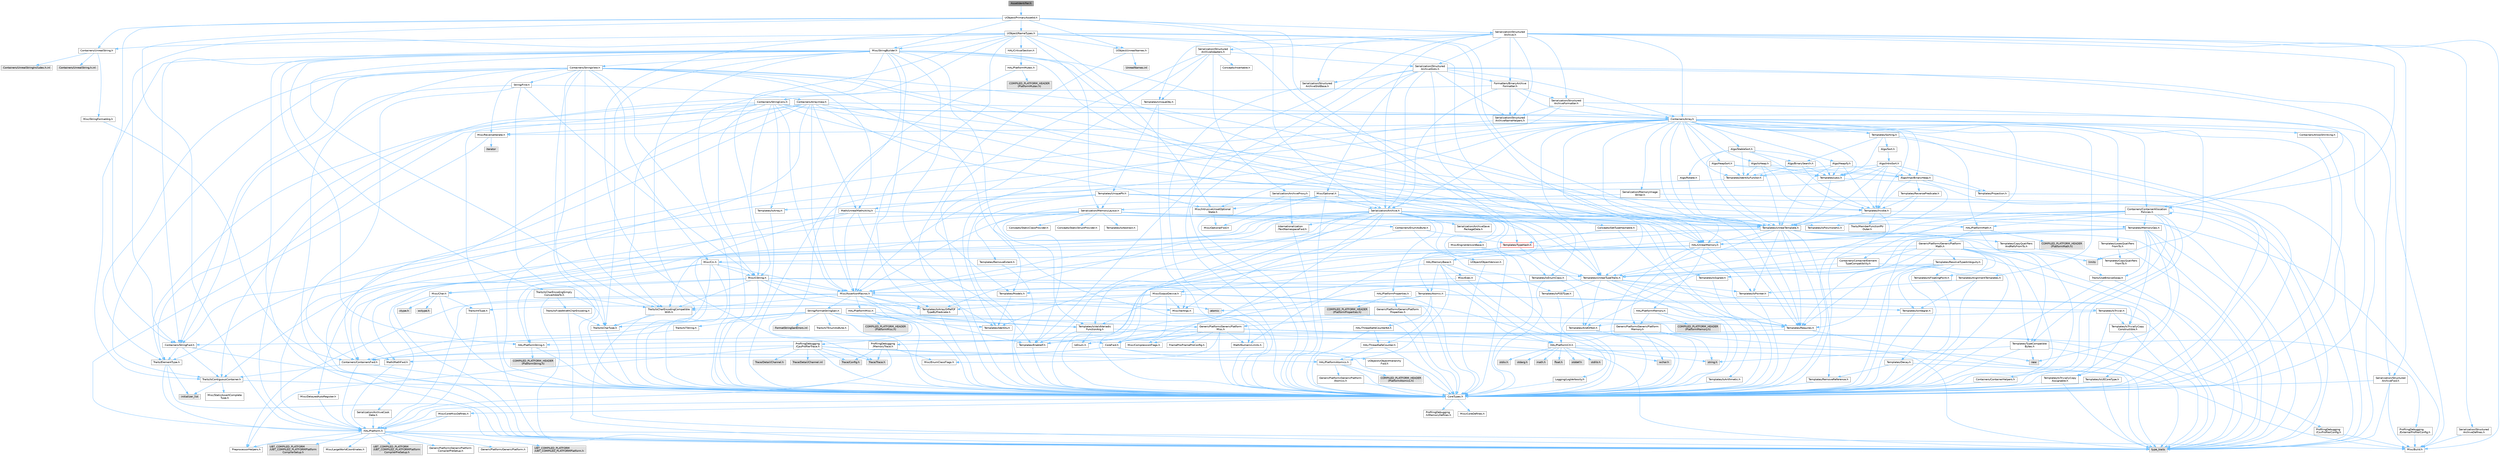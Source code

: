 digraph "AssetIdentifier.h"
{
 // INTERACTIVE_SVG=YES
 // LATEX_PDF_SIZE
  bgcolor="transparent";
  edge [fontname=Helvetica,fontsize=10,labelfontname=Helvetica,labelfontsize=10];
  node [fontname=Helvetica,fontsize=10,shape=box,height=0.2,width=0.4];
  Node1 [id="Node000001",label="AssetIdentifier.h",height=0.2,width=0.4,color="gray40", fillcolor="grey60", style="filled", fontcolor="black",tooltip=" "];
  Node1 -> Node2 [id="edge1_Node000001_Node000002",color="steelblue1",style="solid",tooltip=" "];
  Node2 [id="Node000002",label="UObject/PrimaryAssetId.h",height=0.2,width=0.4,color="grey40", fillcolor="white", style="filled",URL="$dc/d5c/PrimaryAssetId_8h.html",tooltip=" "];
  Node2 -> Node3 [id="edge2_Node000002_Node000003",color="steelblue1",style="solid",tooltip=" "];
  Node3 [id="Node000003",label="Containers/StringFwd.h",height=0.2,width=0.4,color="grey40", fillcolor="white", style="filled",URL="$df/d37/StringFwd_8h.html",tooltip=" "];
  Node3 -> Node4 [id="edge3_Node000003_Node000004",color="steelblue1",style="solid",tooltip=" "];
  Node4 [id="Node000004",label="CoreTypes.h",height=0.2,width=0.4,color="grey40", fillcolor="white", style="filled",URL="$dc/dec/CoreTypes_8h.html",tooltip=" "];
  Node4 -> Node5 [id="edge4_Node000004_Node000005",color="steelblue1",style="solid",tooltip=" "];
  Node5 [id="Node000005",label="HAL/Platform.h",height=0.2,width=0.4,color="grey40", fillcolor="white", style="filled",URL="$d9/dd0/Platform_8h.html",tooltip=" "];
  Node5 -> Node6 [id="edge5_Node000005_Node000006",color="steelblue1",style="solid",tooltip=" "];
  Node6 [id="Node000006",label="Misc/Build.h",height=0.2,width=0.4,color="grey40", fillcolor="white", style="filled",URL="$d3/dbb/Build_8h.html",tooltip=" "];
  Node5 -> Node7 [id="edge6_Node000005_Node000007",color="steelblue1",style="solid",tooltip=" "];
  Node7 [id="Node000007",label="Misc/LargeWorldCoordinates.h",height=0.2,width=0.4,color="grey40", fillcolor="white", style="filled",URL="$d2/dcb/LargeWorldCoordinates_8h.html",tooltip=" "];
  Node5 -> Node8 [id="edge7_Node000005_Node000008",color="steelblue1",style="solid",tooltip=" "];
  Node8 [id="Node000008",label="type_traits",height=0.2,width=0.4,color="grey60", fillcolor="#E0E0E0", style="filled",tooltip=" "];
  Node5 -> Node9 [id="edge8_Node000005_Node000009",color="steelblue1",style="solid",tooltip=" "];
  Node9 [id="Node000009",label="PreprocessorHelpers.h",height=0.2,width=0.4,color="grey40", fillcolor="white", style="filled",URL="$db/ddb/PreprocessorHelpers_8h.html",tooltip=" "];
  Node5 -> Node10 [id="edge9_Node000005_Node000010",color="steelblue1",style="solid",tooltip=" "];
  Node10 [id="Node000010",label="UBT_COMPILED_PLATFORM\l/UBT_COMPILED_PLATFORMPlatform\lCompilerPreSetup.h",height=0.2,width=0.4,color="grey60", fillcolor="#E0E0E0", style="filled",tooltip=" "];
  Node5 -> Node11 [id="edge10_Node000005_Node000011",color="steelblue1",style="solid",tooltip=" "];
  Node11 [id="Node000011",label="GenericPlatform/GenericPlatform\lCompilerPreSetup.h",height=0.2,width=0.4,color="grey40", fillcolor="white", style="filled",URL="$d9/dc8/GenericPlatformCompilerPreSetup_8h.html",tooltip=" "];
  Node5 -> Node12 [id="edge11_Node000005_Node000012",color="steelblue1",style="solid",tooltip=" "];
  Node12 [id="Node000012",label="GenericPlatform/GenericPlatform.h",height=0.2,width=0.4,color="grey40", fillcolor="white", style="filled",URL="$d6/d84/GenericPlatform_8h.html",tooltip=" "];
  Node5 -> Node13 [id="edge12_Node000005_Node000013",color="steelblue1",style="solid",tooltip=" "];
  Node13 [id="Node000013",label="UBT_COMPILED_PLATFORM\l/UBT_COMPILED_PLATFORMPlatform.h",height=0.2,width=0.4,color="grey60", fillcolor="#E0E0E0", style="filled",tooltip=" "];
  Node5 -> Node14 [id="edge13_Node000005_Node000014",color="steelblue1",style="solid",tooltip=" "];
  Node14 [id="Node000014",label="UBT_COMPILED_PLATFORM\l/UBT_COMPILED_PLATFORMPlatform\lCompilerSetup.h",height=0.2,width=0.4,color="grey60", fillcolor="#E0E0E0", style="filled",tooltip=" "];
  Node4 -> Node15 [id="edge14_Node000004_Node000015",color="steelblue1",style="solid",tooltip=" "];
  Node15 [id="Node000015",label="ProfilingDebugging\l/UMemoryDefines.h",height=0.2,width=0.4,color="grey40", fillcolor="white", style="filled",URL="$d2/da2/UMemoryDefines_8h.html",tooltip=" "];
  Node4 -> Node16 [id="edge15_Node000004_Node000016",color="steelblue1",style="solid",tooltip=" "];
  Node16 [id="Node000016",label="Misc/CoreMiscDefines.h",height=0.2,width=0.4,color="grey40", fillcolor="white", style="filled",URL="$da/d38/CoreMiscDefines_8h.html",tooltip=" "];
  Node16 -> Node5 [id="edge16_Node000016_Node000005",color="steelblue1",style="solid",tooltip=" "];
  Node16 -> Node9 [id="edge17_Node000016_Node000009",color="steelblue1",style="solid",tooltip=" "];
  Node4 -> Node17 [id="edge18_Node000004_Node000017",color="steelblue1",style="solid",tooltip=" "];
  Node17 [id="Node000017",label="Misc/CoreDefines.h",height=0.2,width=0.4,color="grey40", fillcolor="white", style="filled",URL="$d3/dd2/CoreDefines_8h.html",tooltip=" "];
  Node3 -> Node18 [id="edge19_Node000003_Node000018",color="steelblue1",style="solid",tooltip=" "];
  Node18 [id="Node000018",label="Traits/ElementType.h",height=0.2,width=0.4,color="grey40", fillcolor="white", style="filled",URL="$d5/d4f/ElementType_8h.html",tooltip=" "];
  Node18 -> Node5 [id="edge20_Node000018_Node000005",color="steelblue1",style="solid",tooltip=" "];
  Node18 -> Node19 [id="edge21_Node000018_Node000019",color="steelblue1",style="solid",tooltip=" "];
  Node19 [id="Node000019",label="initializer_list",height=0.2,width=0.4,color="grey60", fillcolor="#E0E0E0", style="filled",tooltip=" "];
  Node18 -> Node8 [id="edge22_Node000018_Node000008",color="steelblue1",style="solid",tooltip=" "];
  Node3 -> Node20 [id="edge23_Node000003_Node000020",color="steelblue1",style="solid",tooltip=" "];
  Node20 [id="Node000020",label="Traits/IsContiguousContainer.h",height=0.2,width=0.4,color="grey40", fillcolor="white", style="filled",URL="$d5/d3c/IsContiguousContainer_8h.html",tooltip=" "];
  Node20 -> Node4 [id="edge24_Node000020_Node000004",color="steelblue1",style="solid",tooltip=" "];
  Node20 -> Node21 [id="edge25_Node000020_Node000021",color="steelblue1",style="solid",tooltip=" "];
  Node21 [id="Node000021",label="Misc/StaticAssertComplete\lType.h",height=0.2,width=0.4,color="grey40", fillcolor="white", style="filled",URL="$d5/d4e/StaticAssertCompleteType_8h.html",tooltip=" "];
  Node20 -> Node19 [id="edge26_Node000020_Node000019",color="steelblue1",style="solid",tooltip=" "];
  Node2 -> Node22 [id="edge27_Node000002_Node000022",color="steelblue1",style="solid",tooltip=" "];
  Node22 [id="Node000022",label="Containers/UnrealString.h",height=0.2,width=0.4,color="grey40", fillcolor="white", style="filled",URL="$d5/dba/UnrealString_8h.html",tooltip=" "];
  Node22 -> Node23 [id="edge28_Node000022_Node000023",color="steelblue1",style="solid",tooltip=" "];
  Node23 [id="Node000023",label="Containers/UnrealStringIncludes.h.inl",height=0.2,width=0.4,color="grey60", fillcolor="#E0E0E0", style="filled",tooltip=" "];
  Node22 -> Node24 [id="edge29_Node000022_Node000024",color="steelblue1",style="solid",tooltip=" "];
  Node24 [id="Node000024",label="Containers/UnrealString.h.inl",height=0.2,width=0.4,color="grey60", fillcolor="#E0E0E0", style="filled",tooltip=" "];
  Node22 -> Node25 [id="edge30_Node000022_Node000025",color="steelblue1",style="solid",tooltip=" "];
  Node25 [id="Node000025",label="Misc/StringFormatArg.h",height=0.2,width=0.4,color="grey40", fillcolor="white", style="filled",URL="$d2/d16/StringFormatArg_8h.html",tooltip=" "];
  Node25 -> Node26 [id="edge31_Node000025_Node000026",color="steelblue1",style="solid",tooltip=" "];
  Node26 [id="Node000026",label="Containers/ContainersFwd.h",height=0.2,width=0.4,color="grey40", fillcolor="white", style="filled",URL="$d4/d0a/ContainersFwd_8h.html",tooltip=" "];
  Node26 -> Node5 [id="edge32_Node000026_Node000005",color="steelblue1",style="solid",tooltip=" "];
  Node26 -> Node4 [id="edge33_Node000026_Node000004",color="steelblue1",style="solid",tooltip=" "];
  Node26 -> Node20 [id="edge34_Node000026_Node000020",color="steelblue1",style="solid",tooltip=" "];
  Node2 -> Node5 [id="edge35_Node000002_Node000005",color="steelblue1",style="solid",tooltip=" "];
  Node2 -> Node27 [id="edge36_Node000002_Node000027",color="steelblue1",style="solid",tooltip=" "];
  Node27 [id="Node000027",label="Misc/StringBuilder.h",height=0.2,width=0.4,color="grey40", fillcolor="white", style="filled",URL="$d4/d52/StringBuilder_8h.html",tooltip=" "];
  Node27 -> Node3 [id="edge37_Node000027_Node000003",color="steelblue1",style="solid",tooltip=" "];
  Node27 -> Node28 [id="edge38_Node000027_Node000028",color="steelblue1",style="solid",tooltip=" "];
  Node28 [id="Node000028",label="Containers/StringView.h",height=0.2,width=0.4,color="grey40", fillcolor="white", style="filled",URL="$dd/dea/StringView_8h.html",tooltip=" "];
  Node28 -> Node4 [id="edge39_Node000028_Node000004",color="steelblue1",style="solid",tooltip=" "];
  Node28 -> Node3 [id="edge40_Node000028_Node000003",color="steelblue1",style="solid",tooltip=" "];
  Node28 -> Node29 [id="edge41_Node000028_Node000029",color="steelblue1",style="solid",tooltip=" "];
  Node29 [id="Node000029",label="HAL/UnrealMemory.h",height=0.2,width=0.4,color="grey40", fillcolor="white", style="filled",URL="$d9/d96/UnrealMemory_8h.html",tooltip=" "];
  Node29 -> Node4 [id="edge42_Node000029_Node000004",color="steelblue1",style="solid",tooltip=" "];
  Node29 -> Node30 [id="edge43_Node000029_Node000030",color="steelblue1",style="solid",tooltip=" "];
  Node30 [id="Node000030",label="GenericPlatform/GenericPlatform\lMemory.h",height=0.2,width=0.4,color="grey40", fillcolor="white", style="filled",URL="$dd/d22/GenericPlatformMemory_8h.html",tooltip=" "];
  Node30 -> Node31 [id="edge44_Node000030_Node000031",color="steelblue1",style="solid",tooltip=" "];
  Node31 [id="Node000031",label="CoreFwd.h",height=0.2,width=0.4,color="grey40", fillcolor="white", style="filled",URL="$d1/d1e/CoreFwd_8h.html",tooltip=" "];
  Node31 -> Node4 [id="edge45_Node000031_Node000004",color="steelblue1",style="solid",tooltip=" "];
  Node31 -> Node26 [id="edge46_Node000031_Node000026",color="steelblue1",style="solid",tooltip=" "];
  Node31 -> Node32 [id="edge47_Node000031_Node000032",color="steelblue1",style="solid",tooltip=" "];
  Node32 [id="Node000032",label="Math/MathFwd.h",height=0.2,width=0.4,color="grey40", fillcolor="white", style="filled",URL="$d2/d10/MathFwd_8h.html",tooltip=" "];
  Node32 -> Node5 [id="edge48_Node000032_Node000005",color="steelblue1",style="solid",tooltip=" "];
  Node31 -> Node33 [id="edge49_Node000031_Node000033",color="steelblue1",style="solid",tooltip=" "];
  Node33 [id="Node000033",label="UObject/UObjectHierarchy\lFwd.h",height=0.2,width=0.4,color="grey40", fillcolor="white", style="filled",URL="$d3/d13/UObjectHierarchyFwd_8h.html",tooltip=" "];
  Node30 -> Node4 [id="edge50_Node000030_Node000004",color="steelblue1",style="solid",tooltip=" "];
  Node30 -> Node34 [id="edge51_Node000030_Node000034",color="steelblue1",style="solid",tooltip=" "];
  Node34 [id="Node000034",label="HAL/PlatformString.h",height=0.2,width=0.4,color="grey40", fillcolor="white", style="filled",URL="$db/db5/PlatformString_8h.html",tooltip=" "];
  Node34 -> Node4 [id="edge52_Node000034_Node000004",color="steelblue1",style="solid",tooltip=" "];
  Node34 -> Node35 [id="edge53_Node000034_Node000035",color="steelblue1",style="solid",tooltip=" "];
  Node35 [id="Node000035",label="COMPILED_PLATFORM_HEADER\l(PlatformString.h)",height=0.2,width=0.4,color="grey60", fillcolor="#E0E0E0", style="filled",tooltip=" "];
  Node30 -> Node36 [id="edge54_Node000030_Node000036",color="steelblue1",style="solid",tooltip=" "];
  Node36 [id="Node000036",label="string.h",height=0.2,width=0.4,color="grey60", fillcolor="#E0E0E0", style="filled",tooltip=" "];
  Node30 -> Node37 [id="edge55_Node000030_Node000037",color="steelblue1",style="solid",tooltip=" "];
  Node37 [id="Node000037",label="wchar.h",height=0.2,width=0.4,color="grey60", fillcolor="#E0E0E0", style="filled",tooltip=" "];
  Node29 -> Node38 [id="edge56_Node000029_Node000038",color="steelblue1",style="solid",tooltip=" "];
  Node38 [id="Node000038",label="HAL/MemoryBase.h",height=0.2,width=0.4,color="grey40", fillcolor="white", style="filled",URL="$d6/d9f/MemoryBase_8h.html",tooltip=" "];
  Node38 -> Node4 [id="edge57_Node000038_Node000004",color="steelblue1",style="solid",tooltip=" "];
  Node38 -> Node39 [id="edge58_Node000038_Node000039",color="steelblue1",style="solid",tooltip=" "];
  Node39 [id="Node000039",label="HAL/PlatformAtomics.h",height=0.2,width=0.4,color="grey40", fillcolor="white", style="filled",URL="$d3/d36/PlatformAtomics_8h.html",tooltip=" "];
  Node39 -> Node4 [id="edge59_Node000039_Node000004",color="steelblue1",style="solid",tooltip=" "];
  Node39 -> Node40 [id="edge60_Node000039_Node000040",color="steelblue1",style="solid",tooltip=" "];
  Node40 [id="Node000040",label="GenericPlatform/GenericPlatform\lAtomics.h",height=0.2,width=0.4,color="grey40", fillcolor="white", style="filled",URL="$da/d72/GenericPlatformAtomics_8h.html",tooltip=" "];
  Node40 -> Node4 [id="edge61_Node000040_Node000004",color="steelblue1",style="solid",tooltip=" "];
  Node39 -> Node41 [id="edge62_Node000039_Node000041",color="steelblue1",style="solid",tooltip=" "];
  Node41 [id="Node000041",label="COMPILED_PLATFORM_HEADER\l(PlatformAtomics.h)",height=0.2,width=0.4,color="grey60", fillcolor="#E0E0E0", style="filled",tooltip=" "];
  Node38 -> Node42 [id="edge63_Node000038_Node000042",color="steelblue1",style="solid",tooltip=" "];
  Node42 [id="Node000042",label="HAL/PlatformCrt.h",height=0.2,width=0.4,color="grey40", fillcolor="white", style="filled",URL="$d8/d75/PlatformCrt_8h.html",tooltip=" "];
  Node42 -> Node43 [id="edge64_Node000042_Node000043",color="steelblue1",style="solid",tooltip=" "];
  Node43 [id="Node000043",label="new",height=0.2,width=0.4,color="grey60", fillcolor="#E0E0E0", style="filled",tooltip=" "];
  Node42 -> Node37 [id="edge65_Node000042_Node000037",color="steelblue1",style="solid",tooltip=" "];
  Node42 -> Node44 [id="edge66_Node000042_Node000044",color="steelblue1",style="solid",tooltip=" "];
  Node44 [id="Node000044",label="stddef.h",height=0.2,width=0.4,color="grey60", fillcolor="#E0E0E0", style="filled",tooltip=" "];
  Node42 -> Node45 [id="edge67_Node000042_Node000045",color="steelblue1",style="solid",tooltip=" "];
  Node45 [id="Node000045",label="stdlib.h",height=0.2,width=0.4,color="grey60", fillcolor="#E0E0E0", style="filled",tooltip=" "];
  Node42 -> Node46 [id="edge68_Node000042_Node000046",color="steelblue1",style="solid",tooltip=" "];
  Node46 [id="Node000046",label="stdio.h",height=0.2,width=0.4,color="grey60", fillcolor="#E0E0E0", style="filled",tooltip=" "];
  Node42 -> Node47 [id="edge69_Node000042_Node000047",color="steelblue1",style="solid",tooltip=" "];
  Node47 [id="Node000047",label="stdarg.h",height=0.2,width=0.4,color="grey60", fillcolor="#E0E0E0", style="filled",tooltip=" "];
  Node42 -> Node48 [id="edge70_Node000042_Node000048",color="steelblue1",style="solid",tooltip=" "];
  Node48 [id="Node000048",label="math.h",height=0.2,width=0.4,color="grey60", fillcolor="#E0E0E0", style="filled",tooltip=" "];
  Node42 -> Node49 [id="edge71_Node000042_Node000049",color="steelblue1",style="solid",tooltip=" "];
  Node49 [id="Node000049",label="float.h",height=0.2,width=0.4,color="grey60", fillcolor="#E0E0E0", style="filled",tooltip=" "];
  Node42 -> Node36 [id="edge72_Node000042_Node000036",color="steelblue1",style="solid",tooltip=" "];
  Node38 -> Node50 [id="edge73_Node000038_Node000050",color="steelblue1",style="solid",tooltip=" "];
  Node50 [id="Node000050",label="Misc/Exec.h",height=0.2,width=0.4,color="grey40", fillcolor="white", style="filled",URL="$de/ddb/Exec_8h.html",tooltip=" "];
  Node50 -> Node4 [id="edge74_Node000050_Node000004",color="steelblue1",style="solid",tooltip=" "];
  Node50 -> Node51 [id="edge75_Node000050_Node000051",color="steelblue1",style="solid",tooltip=" "];
  Node51 [id="Node000051",label="Misc/AssertionMacros.h",height=0.2,width=0.4,color="grey40", fillcolor="white", style="filled",URL="$d0/dfa/AssertionMacros_8h.html",tooltip=" "];
  Node51 -> Node4 [id="edge76_Node000051_Node000004",color="steelblue1",style="solid",tooltip=" "];
  Node51 -> Node5 [id="edge77_Node000051_Node000005",color="steelblue1",style="solid",tooltip=" "];
  Node51 -> Node52 [id="edge78_Node000051_Node000052",color="steelblue1",style="solid",tooltip=" "];
  Node52 [id="Node000052",label="HAL/PlatformMisc.h",height=0.2,width=0.4,color="grey40", fillcolor="white", style="filled",URL="$d0/df5/PlatformMisc_8h.html",tooltip=" "];
  Node52 -> Node4 [id="edge79_Node000052_Node000004",color="steelblue1",style="solid",tooltip=" "];
  Node52 -> Node53 [id="edge80_Node000052_Node000053",color="steelblue1",style="solid",tooltip=" "];
  Node53 [id="Node000053",label="GenericPlatform/GenericPlatform\lMisc.h",height=0.2,width=0.4,color="grey40", fillcolor="white", style="filled",URL="$db/d9a/GenericPlatformMisc_8h.html",tooltip=" "];
  Node53 -> Node3 [id="edge81_Node000053_Node000003",color="steelblue1",style="solid",tooltip=" "];
  Node53 -> Node31 [id="edge82_Node000053_Node000031",color="steelblue1",style="solid",tooltip=" "];
  Node53 -> Node4 [id="edge83_Node000053_Node000004",color="steelblue1",style="solid",tooltip=" "];
  Node53 -> Node54 [id="edge84_Node000053_Node000054",color="steelblue1",style="solid",tooltip=" "];
  Node54 [id="Node000054",label="FramePro/FrameProConfig.h",height=0.2,width=0.4,color="grey40", fillcolor="white", style="filled",URL="$d7/d90/FrameProConfig_8h.html",tooltip=" "];
  Node53 -> Node42 [id="edge85_Node000053_Node000042",color="steelblue1",style="solid",tooltip=" "];
  Node53 -> Node55 [id="edge86_Node000053_Node000055",color="steelblue1",style="solid",tooltip=" "];
  Node55 [id="Node000055",label="Math/NumericLimits.h",height=0.2,width=0.4,color="grey40", fillcolor="white", style="filled",URL="$df/d1b/NumericLimits_8h.html",tooltip=" "];
  Node55 -> Node4 [id="edge87_Node000055_Node000004",color="steelblue1",style="solid",tooltip=" "];
  Node53 -> Node56 [id="edge88_Node000053_Node000056",color="steelblue1",style="solid",tooltip=" "];
  Node56 [id="Node000056",label="Misc/CompressionFlags.h",height=0.2,width=0.4,color="grey40", fillcolor="white", style="filled",URL="$d9/d76/CompressionFlags_8h.html",tooltip=" "];
  Node53 -> Node57 [id="edge89_Node000053_Node000057",color="steelblue1",style="solid",tooltip=" "];
  Node57 [id="Node000057",label="Misc/EnumClassFlags.h",height=0.2,width=0.4,color="grey40", fillcolor="white", style="filled",URL="$d8/de7/EnumClassFlags_8h.html",tooltip=" "];
  Node53 -> Node58 [id="edge90_Node000053_Node000058",color="steelblue1",style="solid",tooltip=" "];
  Node58 [id="Node000058",label="ProfilingDebugging\l/CsvProfilerConfig.h",height=0.2,width=0.4,color="grey40", fillcolor="white", style="filled",URL="$d3/d88/CsvProfilerConfig_8h.html",tooltip=" "];
  Node58 -> Node6 [id="edge91_Node000058_Node000006",color="steelblue1",style="solid",tooltip=" "];
  Node53 -> Node59 [id="edge92_Node000053_Node000059",color="steelblue1",style="solid",tooltip=" "];
  Node59 [id="Node000059",label="ProfilingDebugging\l/ExternalProfilerConfig.h",height=0.2,width=0.4,color="grey40", fillcolor="white", style="filled",URL="$d3/dbb/ExternalProfilerConfig_8h.html",tooltip=" "];
  Node59 -> Node6 [id="edge93_Node000059_Node000006",color="steelblue1",style="solid",tooltip=" "];
  Node52 -> Node60 [id="edge94_Node000052_Node000060",color="steelblue1",style="solid",tooltip=" "];
  Node60 [id="Node000060",label="COMPILED_PLATFORM_HEADER\l(PlatformMisc.h)",height=0.2,width=0.4,color="grey60", fillcolor="#E0E0E0", style="filled",tooltip=" "];
  Node52 -> Node61 [id="edge95_Node000052_Node000061",color="steelblue1",style="solid",tooltip=" "];
  Node61 [id="Node000061",label="ProfilingDebugging\l/CpuProfilerTrace.h",height=0.2,width=0.4,color="grey40", fillcolor="white", style="filled",URL="$da/dcb/CpuProfilerTrace_8h.html",tooltip=" "];
  Node61 -> Node4 [id="edge96_Node000061_Node000004",color="steelblue1",style="solid",tooltip=" "];
  Node61 -> Node26 [id="edge97_Node000061_Node000026",color="steelblue1",style="solid",tooltip=" "];
  Node61 -> Node39 [id="edge98_Node000061_Node000039",color="steelblue1",style="solid",tooltip=" "];
  Node61 -> Node9 [id="edge99_Node000061_Node000009",color="steelblue1",style="solid",tooltip=" "];
  Node61 -> Node6 [id="edge100_Node000061_Node000006",color="steelblue1",style="solid",tooltip=" "];
  Node61 -> Node62 [id="edge101_Node000061_Node000062",color="steelblue1",style="solid",tooltip=" "];
  Node62 [id="Node000062",label="Trace/Config.h",height=0.2,width=0.4,color="grey60", fillcolor="#E0E0E0", style="filled",tooltip=" "];
  Node61 -> Node63 [id="edge102_Node000061_Node000063",color="steelblue1",style="solid",tooltip=" "];
  Node63 [id="Node000063",label="Trace/Detail/Channel.h",height=0.2,width=0.4,color="grey60", fillcolor="#E0E0E0", style="filled",tooltip=" "];
  Node61 -> Node64 [id="edge103_Node000061_Node000064",color="steelblue1",style="solid",tooltip=" "];
  Node64 [id="Node000064",label="Trace/Detail/Channel.inl",height=0.2,width=0.4,color="grey60", fillcolor="#E0E0E0", style="filled",tooltip=" "];
  Node61 -> Node65 [id="edge104_Node000061_Node000065",color="steelblue1",style="solid",tooltip=" "];
  Node65 [id="Node000065",label="Trace/Trace.h",height=0.2,width=0.4,color="grey60", fillcolor="#E0E0E0", style="filled",tooltip=" "];
  Node51 -> Node9 [id="edge105_Node000051_Node000009",color="steelblue1",style="solid",tooltip=" "];
  Node51 -> Node66 [id="edge106_Node000051_Node000066",color="steelblue1",style="solid",tooltip=" "];
  Node66 [id="Node000066",label="Templates/EnableIf.h",height=0.2,width=0.4,color="grey40", fillcolor="white", style="filled",URL="$d7/d60/EnableIf_8h.html",tooltip=" "];
  Node66 -> Node4 [id="edge107_Node000066_Node000004",color="steelblue1",style="solid",tooltip=" "];
  Node51 -> Node67 [id="edge108_Node000051_Node000067",color="steelblue1",style="solid",tooltip=" "];
  Node67 [id="Node000067",label="Templates/IsArrayOrRefOf\lTypeByPredicate.h",height=0.2,width=0.4,color="grey40", fillcolor="white", style="filled",URL="$d6/da1/IsArrayOrRefOfTypeByPredicate_8h.html",tooltip=" "];
  Node67 -> Node4 [id="edge109_Node000067_Node000004",color="steelblue1",style="solid",tooltip=" "];
  Node51 -> Node68 [id="edge110_Node000051_Node000068",color="steelblue1",style="solid",tooltip=" "];
  Node68 [id="Node000068",label="Templates/IsValidVariadic\lFunctionArg.h",height=0.2,width=0.4,color="grey40", fillcolor="white", style="filled",URL="$d0/dc8/IsValidVariadicFunctionArg_8h.html",tooltip=" "];
  Node68 -> Node4 [id="edge111_Node000068_Node000004",color="steelblue1",style="solid",tooltip=" "];
  Node68 -> Node69 [id="edge112_Node000068_Node000069",color="steelblue1",style="solid",tooltip=" "];
  Node69 [id="Node000069",label="IsEnum.h",height=0.2,width=0.4,color="grey40", fillcolor="white", style="filled",URL="$d4/de5/IsEnum_8h.html",tooltip=" "];
  Node68 -> Node8 [id="edge113_Node000068_Node000008",color="steelblue1",style="solid",tooltip=" "];
  Node51 -> Node70 [id="edge114_Node000051_Node000070",color="steelblue1",style="solid",tooltip=" "];
  Node70 [id="Node000070",label="Traits/IsCharEncodingCompatible\lWith.h",height=0.2,width=0.4,color="grey40", fillcolor="white", style="filled",URL="$df/dd1/IsCharEncodingCompatibleWith_8h.html",tooltip=" "];
  Node70 -> Node8 [id="edge115_Node000070_Node000008",color="steelblue1",style="solid",tooltip=" "];
  Node70 -> Node71 [id="edge116_Node000070_Node000071",color="steelblue1",style="solid",tooltip=" "];
  Node71 [id="Node000071",label="Traits/IsCharType.h",height=0.2,width=0.4,color="grey40", fillcolor="white", style="filled",URL="$db/d51/IsCharType_8h.html",tooltip=" "];
  Node71 -> Node4 [id="edge117_Node000071_Node000004",color="steelblue1",style="solid",tooltip=" "];
  Node51 -> Node72 [id="edge118_Node000051_Node000072",color="steelblue1",style="solid",tooltip=" "];
  Node72 [id="Node000072",label="Misc/VarArgs.h",height=0.2,width=0.4,color="grey40", fillcolor="white", style="filled",URL="$d5/d6f/VarArgs_8h.html",tooltip=" "];
  Node72 -> Node4 [id="edge119_Node000072_Node000004",color="steelblue1",style="solid",tooltip=" "];
  Node51 -> Node73 [id="edge120_Node000051_Node000073",color="steelblue1",style="solid",tooltip=" "];
  Node73 [id="Node000073",label="String/FormatStringSan.h",height=0.2,width=0.4,color="grey40", fillcolor="white", style="filled",URL="$d3/d8b/FormatStringSan_8h.html",tooltip=" "];
  Node73 -> Node8 [id="edge121_Node000073_Node000008",color="steelblue1",style="solid",tooltip=" "];
  Node73 -> Node4 [id="edge122_Node000073_Node000004",color="steelblue1",style="solid",tooltip=" "];
  Node73 -> Node74 [id="edge123_Node000073_Node000074",color="steelblue1",style="solid",tooltip=" "];
  Node74 [id="Node000074",label="Templates/Requires.h",height=0.2,width=0.4,color="grey40", fillcolor="white", style="filled",URL="$dc/d96/Requires_8h.html",tooltip=" "];
  Node74 -> Node66 [id="edge124_Node000074_Node000066",color="steelblue1",style="solid",tooltip=" "];
  Node74 -> Node8 [id="edge125_Node000074_Node000008",color="steelblue1",style="solid",tooltip=" "];
  Node73 -> Node75 [id="edge126_Node000073_Node000075",color="steelblue1",style="solid",tooltip=" "];
  Node75 [id="Node000075",label="Templates/Identity.h",height=0.2,width=0.4,color="grey40", fillcolor="white", style="filled",URL="$d0/dd5/Identity_8h.html",tooltip=" "];
  Node73 -> Node68 [id="edge127_Node000073_Node000068",color="steelblue1",style="solid",tooltip=" "];
  Node73 -> Node71 [id="edge128_Node000073_Node000071",color="steelblue1",style="solid",tooltip=" "];
  Node73 -> Node76 [id="edge129_Node000073_Node000076",color="steelblue1",style="solid",tooltip=" "];
  Node76 [id="Node000076",label="Traits/IsTEnumAsByte.h",height=0.2,width=0.4,color="grey40", fillcolor="white", style="filled",URL="$d1/de6/IsTEnumAsByte_8h.html",tooltip=" "];
  Node73 -> Node77 [id="edge130_Node000073_Node000077",color="steelblue1",style="solid",tooltip=" "];
  Node77 [id="Node000077",label="Traits/IsTString.h",height=0.2,width=0.4,color="grey40", fillcolor="white", style="filled",URL="$d0/df8/IsTString_8h.html",tooltip=" "];
  Node77 -> Node26 [id="edge131_Node000077_Node000026",color="steelblue1",style="solid",tooltip=" "];
  Node73 -> Node26 [id="edge132_Node000073_Node000026",color="steelblue1",style="solid",tooltip=" "];
  Node73 -> Node78 [id="edge133_Node000073_Node000078",color="steelblue1",style="solid",tooltip=" "];
  Node78 [id="Node000078",label="FormatStringSanErrors.inl",height=0.2,width=0.4,color="grey60", fillcolor="#E0E0E0", style="filled",tooltip=" "];
  Node51 -> Node79 [id="edge134_Node000051_Node000079",color="steelblue1",style="solid",tooltip=" "];
  Node79 [id="Node000079",label="atomic",height=0.2,width=0.4,color="grey60", fillcolor="#E0E0E0", style="filled",tooltip=" "];
  Node38 -> Node80 [id="edge135_Node000038_Node000080",color="steelblue1",style="solid",tooltip=" "];
  Node80 [id="Node000080",label="Misc/OutputDevice.h",height=0.2,width=0.4,color="grey40", fillcolor="white", style="filled",URL="$d7/d32/OutputDevice_8h.html",tooltip=" "];
  Node80 -> Node31 [id="edge136_Node000080_Node000031",color="steelblue1",style="solid",tooltip=" "];
  Node80 -> Node4 [id="edge137_Node000080_Node000004",color="steelblue1",style="solid",tooltip=" "];
  Node80 -> Node81 [id="edge138_Node000080_Node000081",color="steelblue1",style="solid",tooltip=" "];
  Node81 [id="Node000081",label="Logging/LogVerbosity.h",height=0.2,width=0.4,color="grey40", fillcolor="white", style="filled",URL="$d2/d8f/LogVerbosity_8h.html",tooltip=" "];
  Node81 -> Node4 [id="edge139_Node000081_Node000004",color="steelblue1",style="solid",tooltip=" "];
  Node80 -> Node72 [id="edge140_Node000080_Node000072",color="steelblue1",style="solid",tooltip=" "];
  Node80 -> Node67 [id="edge141_Node000080_Node000067",color="steelblue1",style="solid",tooltip=" "];
  Node80 -> Node68 [id="edge142_Node000080_Node000068",color="steelblue1",style="solid",tooltip=" "];
  Node80 -> Node70 [id="edge143_Node000080_Node000070",color="steelblue1",style="solid",tooltip=" "];
  Node38 -> Node82 [id="edge144_Node000038_Node000082",color="steelblue1",style="solid",tooltip=" "];
  Node82 [id="Node000082",label="Templates/Atomic.h",height=0.2,width=0.4,color="grey40", fillcolor="white", style="filled",URL="$d3/d91/Atomic_8h.html",tooltip=" "];
  Node82 -> Node83 [id="edge145_Node000082_Node000083",color="steelblue1",style="solid",tooltip=" "];
  Node83 [id="Node000083",label="HAL/ThreadSafeCounter.h",height=0.2,width=0.4,color="grey40", fillcolor="white", style="filled",URL="$dc/dc9/ThreadSafeCounter_8h.html",tooltip=" "];
  Node83 -> Node4 [id="edge146_Node000083_Node000004",color="steelblue1",style="solid",tooltip=" "];
  Node83 -> Node39 [id="edge147_Node000083_Node000039",color="steelblue1",style="solid",tooltip=" "];
  Node82 -> Node84 [id="edge148_Node000082_Node000084",color="steelblue1",style="solid",tooltip=" "];
  Node84 [id="Node000084",label="HAL/ThreadSafeCounter64.h",height=0.2,width=0.4,color="grey40", fillcolor="white", style="filled",URL="$d0/d12/ThreadSafeCounter64_8h.html",tooltip=" "];
  Node84 -> Node4 [id="edge149_Node000084_Node000004",color="steelblue1",style="solid",tooltip=" "];
  Node84 -> Node83 [id="edge150_Node000084_Node000083",color="steelblue1",style="solid",tooltip=" "];
  Node82 -> Node85 [id="edge151_Node000082_Node000085",color="steelblue1",style="solid",tooltip=" "];
  Node85 [id="Node000085",label="Templates/IsIntegral.h",height=0.2,width=0.4,color="grey40", fillcolor="white", style="filled",URL="$da/d64/IsIntegral_8h.html",tooltip=" "];
  Node85 -> Node4 [id="edge152_Node000085_Node000004",color="steelblue1",style="solid",tooltip=" "];
  Node82 -> Node86 [id="edge153_Node000082_Node000086",color="steelblue1",style="solid",tooltip=" "];
  Node86 [id="Node000086",label="Templates/IsTrivial.h",height=0.2,width=0.4,color="grey40", fillcolor="white", style="filled",URL="$da/d4c/IsTrivial_8h.html",tooltip=" "];
  Node86 -> Node87 [id="edge154_Node000086_Node000087",color="steelblue1",style="solid",tooltip=" "];
  Node87 [id="Node000087",label="Templates/AndOrNot.h",height=0.2,width=0.4,color="grey40", fillcolor="white", style="filled",URL="$db/d0a/AndOrNot_8h.html",tooltip=" "];
  Node87 -> Node4 [id="edge155_Node000087_Node000004",color="steelblue1",style="solid",tooltip=" "];
  Node86 -> Node88 [id="edge156_Node000086_Node000088",color="steelblue1",style="solid",tooltip=" "];
  Node88 [id="Node000088",label="Templates/IsTriviallyCopy\lConstructible.h",height=0.2,width=0.4,color="grey40", fillcolor="white", style="filled",URL="$d3/d78/IsTriviallyCopyConstructible_8h.html",tooltip=" "];
  Node88 -> Node4 [id="edge157_Node000088_Node000004",color="steelblue1",style="solid",tooltip=" "];
  Node88 -> Node8 [id="edge158_Node000088_Node000008",color="steelblue1",style="solid",tooltip=" "];
  Node86 -> Node89 [id="edge159_Node000086_Node000089",color="steelblue1",style="solid",tooltip=" "];
  Node89 [id="Node000089",label="Templates/IsTriviallyCopy\lAssignable.h",height=0.2,width=0.4,color="grey40", fillcolor="white", style="filled",URL="$d2/df2/IsTriviallyCopyAssignable_8h.html",tooltip=" "];
  Node89 -> Node4 [id="edge160_Node000089_Node000004",color="steelblue1",style="solid",tooltip=" "];
  Node89 -> Node8 [id="edge161_Node000089_Node000008",color="steelblue1",style="solid",tooltip=" "];
  Node86 -> Node8 [id="edge162_Node000086_Node000008",color="steelblue1",style="solid",tooltip=" "];
  Node82 -> Node90 [id="edge163_Node000082_Node000090",color="steelblue1",style="solid",tooltip=" "];
  Node90 [id="Node000090",label="Traits/IntType.h",height=0.2,width=0.4,color="grey40", fillcolor="white", style="filled",URL="$d7/deb/IntType_8h.html",tooltip=" "];
  Node90 -> Node5 [id="edge164_Node000090_Node000005",color="steelblue1",style="solid",tooltip=" "];
  Node82 -> Node79 [id="edge165_Node000082_Node000079",color="steelblue1",style="solid",tooltip=" "];
  Node29 -> Node91 [id="edge166_Node000029_Node000091",color="steelblue1",style="solid",tooltip=" "];
  Node91 [id="Node000091",label="HAL/PlatformMemory.h",height=0.2,width=0.4,color="grey40", fillcolor="white", style="filled",URL="$de/d68/PlatformMemory_8h.html",tooltip=" "];
  Node91 -> Node4 [id="edge167_Node000091_Node000004",color="steelblue1",style="solid",tooltip=" "];
  Node91 -> Node30 [id="edge168_Node000091_Node000030",color="steelblue1",style="solid",tooltip=" "];
  Node91 -> Node92 [id="edge169_Node000091_Node000092",color="steelblue1",style="solid",tooltip=" "];
  Node92 [id="Node000092",label="COMPILED_PLATFORM_HEADER\l(PlatformMemory.h)",height=0.2,width=0.4,color="grey60", fillcolor="#E0E0E0", style="filled",tooltip=" "];
  Node29 -> Node93 [id="edge170_Node000029_Node000093",color="steelblue1",style="solid",tooltip=" "];
  Node93 [id="Node000093",label="ProfilingDebugging\l/MemoryTrace.h",height=0.2,width=0.4,color="grey40", fillcolor="white", style="filled",URL="$da/dd7/MemoryTrace_8h.html",tooltip=" "];
  Node93 -> Node5 [id="edge171_Node000093_Node000005",color="steelblue1",style="solid",tooltip=" "];
  Node93 -> Node57 [id="edge172_Node000093_Node000057",color="steelblue1",style="solid",tooltip=" "];
  Node93 -> Node62 [id="edge173_Node000093_Node000062",color="steelblue1",style="solid",tooltip=" "];
  Node93 -> Node65 [id="edge174_Node000093_Node000065",color="steelblue1",style="solid",tooltip=" "];
  Node29 -> Node94 [id="edge175_Node000029_Node000094",color="steelblue1",style="solid",tooltip=" "];
  Node94 [id="Node000094",label="Templates/IsPointer.h",height=0.2,width=0.4,color="grey40", fillcolor="white", style="filled",URL="$d7/d05/IsPointer_8h.html",tooltip=" "];
  Node94 -> Node4 [id="edge176_Node000094_Node000004",color="steelblue1",style="solid",tooltip=" "];
  Node28 -> Node55 [id="edge177_Node000028_Node000055",color="steelblue1",style="solid",tooltip=" "];
  Node28 -> Node95 [id="edge178_Node000028_Node000095",color="steelblue1",style="solid",tooltip=" "];
  Node95 [id="Node000095",label="Math/UnrealMathUtility.h",height=0.2,width=0.4,color="grey40", fillcolor="white", style="filled",URL="$db/db8/UnrealMathUtility_8h.html",tooltip=" "];
  Node95 -> Node4 [id="edge179_Node000095_Node000004",color="steelblue1",style="solid",tooltip=" "];
  Node95 -> Node51 [id="edge180_Node000095_Node000051",color="steelblue1",style="solid",tooltip=" "];
  Node95 -> Node96 [id="edge181_Node000095_Node000096",color="steelblue1",style="solid",tooltip=" "];
  Node96 [id="Node000096",label="HAL/PlatformMath.h",height=0.2,width=0.4,color="grey40", fillcolor="white", style="filled",URL="$dc/d53/PlatformMath_8h.html",tooltip=" "];
  Node96 -> Node4 [id="edge182_Node000096_Node000004",color="steelblue1",style="solid",tooltip=" "];
  Node96 -> Node97 [id="edge183_Node000096_Node000097",color="steelblue1",style="solid",tooltip=" "];
  Node97 [id="Node000097",label="GenericPlatform/GenericPlatform\lMath.h",height=0.2,width=0.4,color="grey40", fillcolor="white", style="filled",URL="$d5/d79/GenericPlatformMath_8h.html",tooltip=" "];
  Node97 -> Node4 [id="edge184_Node000097_Node000004",color="steelblue1",style="solid",tooltip=" "];
  Node97 -> Node26 [id="edge185_Node000097_Node000026",color="steelblue1",style="solid",tooltip=" "];
  Node97 -> Node42 [id="edge186_Node000097_Node000042",color="steelblue1",style="solid",tooltip=" "];
  Node97 -> Node87 [id="edge187_Node000097_Node000087",color="steelblue1",style="solid",tooltip=" "];
  Node97 -> Node98 [id="edge188_Node000097_Node000098",color="steelblue1",style="solid",tooltip=" "];
  Node98 [id="Node000098",label="Templates/Decay.h",height=0.2,width=0.4,color="grey40", fillcolor="white", style="filled",URL="$dd/d0f/Decay_8h.html",tooltip=" "];
  Node98 -> Node4 [id="edge189_Node000098_Node000004",color="steelblue1",style="solid",tooltip=" "];
  Node98 -> Node99 [id="edge190_Node000098_Node000099",color="steelblue1",style="solid",tooltip=" "];
  Node99 [id="Node000099",label="Templates/RemoveReference.h",height=0.2,width=0.4,color="grey40", fillcolor="white", style="filled",URL="$da/dbe/RemoveReference_8h.html",tooltip=" "];
  Node99 -> Node4 [id="edge191_Node000099_Node000004",color="steelblue1",style="solid",tooltip=" "];
  Node98 -> Node8 [id="edge192_Node000098_Node000008",color="steelblue1",style="solid",tooltip=" "];
  Node97 -> Node100 [id="edge193_Node000097_Node000100",color="steelblue1",style="solid",tooltip=" "];
  Node100 [id="Node000100",label="Templates/IsFloatingPoint.h",height=0.2,width=0.4,color="grey40", fillcolor="white", style="filled",URL="$d3/d11/IsFloatingPoint_8h.html",tooltip=" "];
  Node100 -> Node4 [id="edge194_Node000100_Node000004",color="steelblue1",style="solid",tooltip=" "];
  Node97 -> Node101 [id="edge195_Node000097_Node000101",color="steelblue1",style="solid",tooltip=" "];
  Node101 [id="Node000101",label="Templates/UnrealTypeTraits.h",height=0.2,width=0.4,color="grey40", fillcolor="white", style="filled",URL="$d2/d2d/UnrealTypeTraits_8h.html",tooltip=" "];
  Node101 -> Node4 [id="edge196_Node000101_Node000004",color="steelblue1",style="solid",tooltip=" "];
  Node101 -> Node94 [id="edge197_Node000101_Node000094",color="steelblue1",style="solid",tooltip=" "];
  Node101 -> Node51 [id="edge198_Node000101_Node000051",color="steelblue1",style="solid",tooltip=" "];
  Node101 -> Node87 [id="edge199_Node000101_Node000087",color="steelblue1",style="solid",tooltip=" "];
  Node101 -> Node66 [id="edge200_Node000101_Node000066",color="steelblue1",style="solid",tooltip=" "];
  Node101 -> Node102 [id="edge201_Node000101_Node000102",color="steelblue1",style="solid",tooltip=" "];
  Node102 [id="Node000102",label="Templates/IsArithmetic.h",height=0.2,width=0.4,color="grey40", fillcolor="white", style="filled",URL="$d2/d5d/IsArithmetic_8h.html",tooltip=" "];
  Node102 -> Node4 [id="edge202_Node000102_Node000004",color="steelblue1",style="solid",tooltip=" "];
  Node101 -> Node69 [id="edge203_Node000101_Node000069",color="steelblue1",style="solid",tooltip=" "];
  Node101 -> Node103 [id="edge204_Node000101_Node000103",color="steelblue1",style="solid",tooltip=" "];
  Node103 [id="Node000103",label="Templates/Models.h",height=0.2,width=0.4,color="grey40", fillcolor="white", style="filled",URL="$d3/d0c/Models_8h.html",tooltip=" "];
  Node103 -> Node75 [id="edge205_Node000103_Node000075",color="steelblue1",style="solid",tooltip=" "];
  Node101 -> Node104 [id="edge206_Node000101_Node000104",color="steelblue1",style="solid",tooltip=" "];
  Node104 [id="Node000104",label="Templates/IsPODType.h",height=0.2,width=0.4,color="grey40", fillcolor="white", style="filled",URL="$d7/db1/IsPODType_8h.html",tooltip=" "];
  Node104 -> Node4 [id="edge207_Node000104_Node000004",color="steelblue1",style="solid",tooltip=" "];
  Node101 -> Node105 [id="edge208_Node000101_Node000105",color="steelblue1",style="solid",tooltip=" "];
  Node105 [id="Node000105",label="Templates/IsUECoreType.h",height=0.2,width=0.4,color="grey40", fillcolor="white", style="filled",URL="$d1/db8/IsUECoreType_8h.html",tooltip=" "];
  Node105 -> Node4 [id="edge209_Node000105_Node000004",color="steelblue1",style="solid",tooltip=" "];
  Node105 -> Node8 [id="edge210_Node000105_Node000008",color="steelblue1",style="solid",tooltip=" "];
  Node101 -> Node88 [id="edge211_Node000101_Node000088",color="steelblue1",style="solid",tooltip=" "];
  Node97 -> Node74 [id="edge212_Node000097_Node000074",color="steelblue1",style="solid",tooltip=" "];
  Node97 -> Node106 [id="edge213_Node000097_Node000106",color="steelblue1",style="solid",tooltip=" "];
  Node106 [id="Node000106",label="Templates/ResolveTypeAmbiguity.h",height=0.2,width=0.4,color="grey40", fillcolor="white", style="filled",URL="$df/d1f/ResolveTypeAmbiguity_8h.html",tooltip=" "];
  Node106 -> Node4 [id="edge214_Node000106_Node000004",color="steelblue1",style="solid",tooltip=" "];
  Node106 -> Node100 [id="edge215_Node000106_Node000100",color="steelblue1",style="solid",tooltip=" "];
  Node106 -> Node101 [id="edge216_Node000106_Node000101",color="steelblue1",style="solid",tooltip=" "];
  Node106 -> Node107 [id="edge217_Node000106_Node000107",color="steelblue1",style="solid",tooltip=" "];
  Node107 [id="Node000107",label="Templates/IsSigned.h",height=0.2,width=0.4,color="grey40", fillcolor="white", style="filled",URL="$d8/dd8/IsSigned_8h.html",tooltip=" "];
  Node107 -> Node4 [id="edge218_Node000107_Node000004",color="steelblue1",style="solid",tooltip=" "];
  Node106 -> Node85 [id="edge219_Node000106_Node000085",color="steelblue1",style="solid",tooltip=" "];
  Node106 -> Node74 [id="edge220_Node000106_Node000074",color="steelblue1",style="solid",tooltip=" "];
  Node97 -> Node108 [id="edge221_Node000097_Node000108",color="steelblue1",style="solid",tooltip=" "];
  Node108 [id="Node000108",label="Templates/TypeCompatible\lBytes.h",height=0.2,width=0.4,color="grey40", fillcolor="white", style="filled",URL="$df/d0a/TypeCompatibleBytes_8h.html",tooltip=" "];
  Node108 -> Node4 [id="edge222_Node000108_Node000004",color="steelblue1",style="solid",tooltip=" "];
  Node108 -> Node36 [id="edge223_Node000108_Node000036",color="steelblue1",style="solid",tooltip=" "];
  Node108 -> Node43 [id="edge224_Node000108_Node000043",color="steelblue1",style="solid",tooltip=" "];
  Node108 -> Node8 [id="edge225_Node000108_Node000008",color="steelblue1",style="solid",tooltip=" "];
  Node97 -> Node109 [id="edge226_Node000097_Node000109",color="steelblue1",style="solid",tooltip=" "];
  Node109 [id="Node000109",label="limits",height=0.2,width=0.4,color="grey60", fillcolor="#E0E0E0", style="filled",tooltip=" "];
  Node97 -> Node8 [id="edge227_Node000097_Node000008",color="steelblue1",style="solid",tooltip=" "];
  Node96 -> Node110 [id="edge228_Node000096_Node000110",color="steelblue1",style="solid",tooltip=" "];
  Node110 [id="Node000110",label="COMPILED_PLATFORM_HEADER\l(PlatformMath.h)",height=0.2,width=0.4,color="grey60", fillcolor="#E0E0E0", style="filled",tooltip=" "];
  Node95 -> Node32 [id="edge229_Node000095_Node000032",color="steelblue1",style="solid",tooltip=" "];
  Node95 -> Node75 [id="edge230_Node000095_Node000075",color="steelblue1",style="solid",tooltip=" "];
  Node95 -> Node74 [id="edge231_Node000095_Node000074",color="steelblue1",style="solid",tooltip=" "];
  Node28 -> Node111 [id="edge232_Node000028_Node000111",color="steelblue1",style="solid",tooltip=" "];
  Node111 [id="Node000111",label="Misc/Crc.h",height=0.2,width=0.4,color="grey40", fillcolor="white", style="filled",URL="$d4/dd2/Crc_8h.html",tooltip=" "];
  Node111 -> Node4 [id="edge233_Node000111_Node000004",color="steelblue1",style="solid",tooltip=" "];
  Node111 -> Node34 [id="edge234_Node000111_Node000034",color="steelblue1",style="solid",tooltip=" "];
  Node111 -> Node51 [id="edge235_Node000111_Node000051",color="steelblue1",style="solid",tooltip=" "];
  Node111 -> Node112 [id="edge236_Node000111_Node000112",color="steelblue1",style="solid",tooltip=" "];
  Node112 [id="Node000112",label="Misc/CString.h",height=0.2,width=0.4,color="grey40", fillcolor="white", style="filled",URL="$d2/d49/CString_8h.html",tooltip=" "];
  Node112 -> Node4 [id="edge237_Node000112_Node000004",color="steelblue1",style="solid",tooltip=" "];
  Node112 -> Node42 [id="edge238_Node000112_Node000042",color="steelblue1",style="solid",tooltip=" "];
  Node112 -> Node34 [id="edge239_Node000112_Node000034",color="steelblue1",style="solid",tooltip=" "];
  Node112 -> Node51 [id="edge240_Node000112_Node000051",color="steelblue1",style="solid",tooltip=" "];
  Node112 -> Node113 [id="edge241_Node000112_Node000113",color="steelblue1",style="solid",tooltip=" "];
  Node113 [id="Node000113",label="Misc/Char.h",height=0.2,width=0.4,color="grey40", fillcolor="white", style="filled",URL="$d0/d58/Char_8h.html",tooltip=" "];
  Node113 -> Node4 [id="edge242_Node000113_Node000004",color="steelblue1",style="solid",tooltip=" "];
  Node113 -> Node90 [id="edge243_Node000113_Node000090",color="steelblue1",style="solid",tooltip=" "];
  Node113 -> Node114 [id="edge244_Node000113_Node000114",color="steelblue1",style="solid",tooltip=" "];
  Node114 [id="Node000114",label="ctype.h",height=0.2,width=0.4,color="grey60", fillcolor="#E0E0E0", style="filled",tooltip=" "];
  Node113 -> Node115 [id="edge245_Node000113_Node000115",color="steelblue1",style="solid",tooltip=" "];
  Node115 [id="Node000115",label="wctype.h",height=0.2,width=0.4,color="grey60", fillcolor="#E0E0E0", style="filled",tooltip=" "];
  Node113 -> Node8 [id="edge246_Node000113_Node000008",color="steelblue1",style="solid",tooltip=" "];
  Node112 -> Node72 [id="edge247_Node000112_Node000072",color="steelblue1",style="solid",tooltip=" "];
  Node112 -> Node67 [id="edge248_Node000112_Node000067",color="steelblue1",style="solid",tooltip=" "];
  Node112 -> Node68 [id="edge249_Node000112_Node000068",color="steelblue1",style="solid",tooltip=" "];
  Node112 -> Node70 [id="edge250_Node000112_Node000070",color="steelblue1",style="solid",tooltip=" "];
  Node111 -> Node113 [id="edge251_Node000111_Node000113",color="steelblue1",style="solid",tooltip=" "];
  Node111 -> Node101 [id="edge252_Node000111_Node000101",color="steelblue1",style="solid",tooltip=" "];
  Node111 -> Node71 [id="edge253_Node000111_Node000071",color="steelblue1",style="solid",tooltip=" "];
  Node28 -> Node112 [id="edge254_Node000028_Node000112",color="steelblue1",style="solid",tooltip=" "];
  Node28 -> Node116 [id="edge255_Node000028_Node000116",color="steelblue1",style="solid",tooltip=" "];
  Node116 [id="Node000116",label="Misc/ReverseIterate.h",height=0.2,width=0.4,color="grey40", fillcolor="white", style="filled",URL="$db/de3/ReverseIterate_8h.html",tooltip=" "];
  Node116 -> Node5 [id="edge256_Node000116_Node000005",color="steelblue1",style="solid",tooltip=" "];
  Node116 -> Node117 [id="edge257_Node000116_Node000117",color="steelblue1",style="solid",tooltip=" "];
  Node117 [id="Node000117",label="iterator",height=0.2,width=0.4,color="grey60", fillcolor="#E0E0E0", style="filled",tooltip=" "];
  Node28 -> Node118 [id="edge258_Node000028_Node000118",color="steelblue1",style="solid",tooltip=" "];
  Node118 [id="Node000118",label="String/Find.h",height=0.2,width=0.4,color="grey40", fillcolor="white", style="filled",URL="$d7/dda/String_2Find_8h.html",tooltip=" "];
  Node118 -> Node119 [id="edge259_Node000118_Node000119",color="steelblue1",style="solid",tooltip=" "];
  Node119 [id="Node000119",label="Containers/ArrayView.h",height=0.2,width=0.4,color="grey40", fillcolor="white", style="filled",URL="$d7/df4/ArrayView_8h.html",tooltip=" "];
  Node119 -> Node4 [id="edge260_Node000119_Node000004",color="steelblue1",style="solid",tooltip=" "];
  Node119 -> Node26 [id="edge261_Node000119_Node000026",color="steelblue1",style="solid",tooltip=" "];
  Node119 -> Node51 [id="edge262_Node000119_Node000051",color="steelblue1",style="solid",tooltip=" "];
  Node119 -> Node116 [id="edge263_Node000119_Node000116",color="steelblue1",style="solid",tooltip=" "];
  Node119 -> Node120 [id="edge264_Node000119_Node000120",color="steelblue1",style="solid",tooltip=" "];
  Node120 [id="Node000120",label="Misc/IntrusiveUnsetOptional\lState.h",height=0.2,width=0.4,color="grey40", fillcolor="white", style="filled",URL="$d2/d0a/IntrusiveUnsetOptionalState_8h.html",tooltip=" "];
  Node120 -> Node121 [id="edge265_Node000120_Node000121",color="steelblue1",style="solid",tooltip=" "];
  Node121 [id="Node000121",label="Misc/OptionalFwd.h",height=0.2,width=0.4,color="grey40", fillcolor="white", style="filled",URL="$dc/d50/OptionalFwd_8h.html",tooltip=" "];
  Node119 -> Node122 [id="edge266_Node000119_Node000122",color="steelblue1",style="solid",tooltip=" "];
  Node122 [id="Node000122",label="Templates/Invoke.h",height=0.2,width=0.4,color="grey40", fillcolor="white", style="filled",URL="$d7/deb/Invoke_8h.html",tooltip=" "];
  Node122 -> Node4 [id="edge267_Node000122_Node000004",color="steelblue1",style="solid",tooltip=" "];
  Node122 -> Node123 [id="edge268_Node000122_Node000123",color="steelblue1",style="solid",tooltip=" "];
  Node123 [id="Node000123",label="Traits/MemberFunctionPtr\lOuter.h",height=0.2,width=0.4,color="grey40", fillcolor="white", style="filled",URL="$db/da7/MemberFunctionPtrOuter_8h.html",tooltip=" "];
  Node122 -> Node124 [id="edge269_Node000122_Node000124",color="steelblue1",style="solid",tooltip=" "];
  Node124 [id="Node000124",label="Templates/UnrealTemplate.h",height=0.2,width=0.4,color="grey40", fillcolor="white", style="filled",URL="$d4/d24/UnrealTemplate_8h.html",tooltip=" "];
  Node124 -> Node4 [id="edge270_Node000124_Node000004",color="steelblue1",style="solid",tooltip=" "];
  Node124 -> Node94 [id="edge271_Node000124_Node000094",color="steelblue1",style="solid",tooltip=" "];
  Node124 -> Node29 [id="edge272_Node000124_Node000029",color="steelblue1",style="solid",tooltip=" "];
  Node124 -> Node125 [id="edge273_Node000124_Node000125",color="steelblue1",style="solid",tooltip=" "];
  Node125 [id="Node000125",label="Templates/CopyQualifiers\lAndRefsFromTo.h",height=0.2,width=0.4,color="grey40", fillcolor="white", style="filled",URL="$d3/db3/CopyQualifiersAndRefsFromTo_8h.html",tooltip=" "];
  Node125 -> Node126 [id="edge274_Node000125_Node000126",color="steelblue1",style="solid",tooltip=" "];
  Node126 [id="Node000126",label="Templates/CopyQualifiers\lFromTo.h",height=0.2,width=0.4,color="grey40", fillcolor="white", style="filled",URL="$d5/db4/CopyQualifiersFromTo_8h.html",tooltip=" "];
  Node124 -> Node101 [id="edge275_Node000124_Node000101",color="steelblue1",style="solid",tooltip=" "];
  Node124 -> Node99 [id="edge276_Node000124_Node000099",color="steelblue1",style="solid",tooltip=" "];
  Node124 -> Node74 [id="edge277_Node000124_Node000074",color="steelblue1",style="solid",tooltip=" "];
  Node124 -> Node108 [id="edge278_Node000124_Node000108",color="steelblue1",style="solid",tooltip=" "];
  Node124 -> Node75 [id="edge279_Node000124_Node000075",color="steelblue1",style="solid",tooltip=" "];
  Node124 -> Node20 [id="edge280_Node000124_Node000020",color="steelblue1",style="solid",tooltip=" "];
  Node124 -> Node127 [id="edge281_Node000124_Node000127",color="steelblue1",style="solid",tooltip=" "];
  Node127 [id="Node000127",label="Traits/UseBitwiseSwap.h",height=0.2,width=0.4,color="grey40", fillcolor="white", style="filled",URL="$db/df3/UseBitwiseSwap_8h.html",tooltip=" "];
  Node127 -> Node4 [id="edge282_Node000127_Node000004",color="steelblue1",style="solid",tooltip=" "];
  Node127 -> Node8 [id="edge283_Node000127_Node000008",color="steelblue1",style="solid",tooltip=" "];
  Node124 -> Node8 [id="edge284_Node000124_Node000008",color="steelblue1",style="solid",tooltip=" "];
  Node122 -> Node8 [id="edge285_Node000122_Node000008",color="steelblue1",style="solid",tooltip=" "];
  Node119 -> Node101 [id="edge286_Node000119_Node000101",color="steelblue1",style="solid",tooltip=" "];
  Node119 -> Node18 [id="edge287_Node000119_Node000018",color="steelblue1",style="solid",tooltip=" "];
  Node119 -> Node128 [id="edge288_Node000119_Node000128",color="steelblue1",style="solid",tooltip=" "];
  Node128 [id="Node000128",label="Containers/Array.h",height=0.2,width=0.4,color="grey40", fillcolor="white", style="filled",URL="$df/dd0/Array_8h.html",tooltip=" "];
  Node128 -> Node4 [id="edge289_Node000128_Node000004",color="steelblue1",style="solid",tooltip=" "];
  Node128 -> Node51 [id="edge290_Node000128_Node000051",color="steelblue1",style="solid",tooltip=" "];
  Node128 -> Node120 [id="edge291_Node000128_Node000120",color="steelblue1",style="solid",tooltip=" "];
  Node128 -> Node116 [id="edge292_Node000128_Node000116",color="steelblue1",style="solid",tooltip=" "];
  Node128 -> Node29 [id="edge293_Node000128_Node000029",color="steelblue1",style="solid",tooltip=" "];
  Node128 -> Node101 [id="edge294_Node000128_Node000101",color="steelblue1",style="solid",tooltip=" "];
  Node128 -> Node124 [id="edge295_Node000128_Node000124",color="steelblue1",style="solid",tooltip=" "];
  Node128 -> Node129 [id="edge296_Node000128_Node000129",color="steelblue1",style="solid",tooltip=" "];
  Node129 [id="Node000129",label="Containers/AllowShrinking.h",height=0.2,width=0.4,color="grey40", fillcolor="white", style="filled",URL="$d7/d1a/AllowShrinking_8h.html",tooltip=" "];
  Node129 -> Node4 [id="edge297_Node000129_Node000004",color="steelblue1",style="solid",tooltip=" "];
  Node128 -> Node130 [id="edge298_Node000128_Node000130",color="steelblue1",style="solid",tooltip=" "];
  Node130 [id="Node000130",label="Containers/ContainerAllocation\lPolicies.h",height=0.2,width=0.4,color="grey40", fillcolor="white", style="filled",URL="$d7/dff/ContainerAllocationPolicies_8h.html",tooltip=" "];
  Node130 -> Node4 [id="edge299_Node000130_Node000004",color="steelblue1",style="solid",tooltip=" "];
  Node130 -> Node131 [id="edge300_Node000130_Node000131",color="steelblue1",style="solid",tooltip=" "];
  Node131 [id="Node000131",label="Containers/ContainerHelpers.h",height=0.2,width=0.4,color="grey40", fillcolor="white", style="filled",URL="$d7/d33/ContainerHelpers_8h.html",tooltip=" "];
  Node131 -> Node4 [id="edge301_Node000131_Node000004",color="steelblue1",style="solid",tooltip=" "];
  Node130 -> Node130 [id="edge302_Node000130_Node000130",color="steelblue1",style="solid",tooltip=" "];
  Node130 -> Node96 [id="edge303_Node000130_Node000096",color="steelblue1",style="solid",tooltip=" "];
  Node130 -> Node29 [id="edge304_Node000130_Node000029",color="steelblue1",style="solid",tooltip=" "];
  Node130 -> Node55 [id="edge305_Node000130_Node000055",color="steelblue1",style="solid",tooltip=" "];
  Node130 -> Node51 [id="edge306_Node000130_Node000051",color="steelblue1",style="solid",tooltip=" "];
  Node130 -> Node132 [id="edge307_Node000130_Node000132",color="steelblue1",style="solid",tooltip=" "];
  Node132 [id="Node000132",label="Templates/IsPolymorphic.h",height=0.2,width=0.4,color="grey40", fillcolor="white", style="filled",URL="$dc/d20/IsPolymorphic_8h.html",tooltip=" "];
  Node130 -> Node133 [id="edge308_Node000130_Node000133",color="steelblue1",style="solid",tooltip=" "];
  Node133 [id="Node000133",label="Templates/MemoryOps.h",height=0.2,width=0.4,color="grey40", fillcolor="white", style="filled",URL="$db/dea/MemoryOps_8h.html",tooltip=" "];
  Node133 -> Node4 [id="edge309_Node000133_Node000004",color="steelblue1",style="solid",tooltip=" "];
  Node133 -> Node29 [id="edge310_Node000133_Node000029",color="steelblue1",style="solid",tooltip=" "];
  Node133 -> Node89 [id="edge311_Node000133_Node000089",color="steelblue1",style="solid",tooltip=" "];
  Node133 -> Node88 [id="edge312_Node000133_Node000088",color="steelblue1",style="solid",tooltip=" "];
  Node133 -> Node74 [id="edge313_Node000133_Node000074",color="steelblue1",style="solid",tooltip=" "];
  Node133 -> Node101 [id="edge314_Node000133_Node000101",color="steelblue1",style="solid",tooltip=" "];
  Node133 -> Node127 [id="edge315_Node000133_Node000127",color="steelblue1",style="solid",tooltip=" "];
  Node133 -> Node43 [id="edge316_Node000133_Node000043",color="steelblue1",style="solid",tooltip=" "];
  Node133 -> Node8 [id="edge317_Node000133_Node000008",color="steelblue1",style="solid",tooltip=" "];
  Node130 -> Node108 [id="edge318_Node000130_Node000108",color="steelblue1",style="solid",tooltip=" "];
  Node130 -> Node8 [id="edge319_Node000130_Node000008",color="steelblue1",style="solid",tooltip=" "];
  Node128 -> Node134 [id="edge320_Node000128_Node000134",color="steelblue1",style="solid",tooltip=" "];
  Node134 [id="Node000134",label="Containers/ContainerElement\lTypeCompatibility.h",height=0.2,width=0.4,color="grey40", fillcolor="white", style="filled",URL="$df/ddf/ContainerElementTypeCompatibility_8h.html",tooltip=" "];
  Node134 -> Node4 [id="edge321_Node000134_Node000004",color="steelblue1",style="solid",tooltip=" "];
  Node134 -> Node101 [id="edge322_Node000134_Node000101",color="steelblue1",style="solid",tooltip=" "];
  Node128 -> Node135 [id="edge323_Node000128_Node000135",color="steelblue1",style="solid",tooltip=" "];
  Node135 [id="Node000135",label="Serialization/Archive.h",height=0.2,width=0.4,color="grey40", fillcolor="white", style="filled",URL="$d7/d3b/Archive_8h.html",tooltip=" "];
  Node135 -> Node31 [id="edge324_Node000135_Node000031",color="steelblue1",style="solid",tooltip=" "];
  Node135 -> Node4 [id="edge325_Node000135_Node000004",color="steelblue1",style="solid",tooltip=" "];
  Node135 -> Node136 [id="edge326_Node000135_Node000136",color="steelblue1",style="solid",tooltip=" "];
  Node136 [id="Node000136",label="HAL/PlatformProperties.h",height=0.2,width=0.4,color="grey40", fillcolor="white", style="filled",URL="$d9/db0/PlatformProperties_8h.html",tooltip=" "];
  Node136 -> Node4 [id="edge327_Node000136_Node000004",color="steelblue1",style="solid",tooltip=" "];
  Node136 -> Node137 [id="edge328_Node000136_Node000137",color="steelblue1",style="solid",tooltip=" "];
  Node137 [id="Node000137",label="GenericPlatform/GenericPlatform\lProperties.h",height=0.2,width=0.4,color="grey40", fillcolor="white", style="filled",URL="$d2/dcd/GenericPlatformProperties_8h.html",tooltip=" "];
  Node137 -> Node4 [id="edge329_Node000137_Node000004",color="steelblue1",style="solid",tooltip=" "];
  Node137 -> Node53 [id="edge330_Node000137_Node000053",color="steelblue1",style="solid",tooltip=" "];
  Node136 -> Node138 [id="edge331_Node000136_Node000138",color="steelblue1",style="solid",tooltip=" "];
  Node138 [id="Node000138",label="COMPILED_PLATFORM_HEADER\l(PlatformProperties.h)",height=0.2,width=0.4,color="grey60", fillcolor="#E0E0E0", style="filled",tooltip=" "];
  Node135 -> Node139 [id="edge332_Node000135_Node000139",color="steelblue1",style="solid",tooltip=" "];
  Node139 [id="Node000139",label="Internationalization\l/TextNamespaceFwd.h",height=0.2,width=0.4,color="grey40", fillcolor="white", style="filled",URL="$d8/d97/TextNamespaceFwd_8h.html",tooltip=" "];
  Node139 -> Node4 [id="edge333_Node000139_Node000004",color="steelblue1",style="solid",tooltip=" "];
  Node135 -> Node32 [id="edge334_Node000135_Node000032",color="steelblue1",style="solid",tooltip=" "];
  Node135 -> Node51 [id="edge335_Node000135_Node000051",color="steelblue1",style="solid",tooltip=" "];
  Node135 -> Node6 [id="edge336_Node000135_Node000006",color="steelblue1",style="solid",tooltip=" "];
  Node135 -> Node56 [id="edge337_Node000135_Node000056",color="steelblue1",style="solid",tooltip=" "];
  Node135 -> Node140 [id="edge338_Node000135_Node000140",color="steelblue1",style="solid",tooltip=" "];
  Node140 [id="Node000140",label="Misc/EngineVersionBase.h",height=0.2,width=0.4,color="grey40", fillcolor="white", style="filled",URL="$d5/d2b/EngineVersionBase_8h.html",tooltip=" "];
  Node140 -> Node4 [id="edge339_Node000140_Node000004",color="steelblue1",style="solid",tooltip=" "];
  Node135 -> Node72 [id="edge340_Node000135_Node000072",color="steelblue1",style="solid",tooltip=" "];
  Node135 -> Node141 [id="edge341_Node000135_Node000141",color="steelblue1",style="solid",tooltip=" "];
  Node141 [id="Node000141",label="Serialization/ArchiveCook\lData.h",height=0.2,width=0.4,color="grey40", fillcolor="white", style="filled",URL="$dc/db6/ArchiveCookData_8h.html",tooltip=" "];
  Node141 -> Node5 [id="edge342_Node000141_Node000005",color="steelblue1",style="solid",tooltip=" "];
  Node135 -> Node142 [id="edge343_Node000135_Node000142",color="steelblue1",style="solid",tooltip=" "];
  Node142 [id="Node000142",label="Serialization/ArchiveSave\lPackageData.h",height=0.2,width=0.4,color="grey40", fillcolor="white", style="filled",URL="$d1/d37/ArchiveSavePackageData_8h.html",tooltip=" "];
  Node135 -> Node66 [id="edge344_Node000135_Node000066",color="steelblue1",style="solid",tooltip=" "];
  Node135 -> Node67 [id="edge345_Node000135_Node000067",color="steelblue1",style="solid",tooltip=" "];
  Node135 -> Node143 [id="edge346_Node000135_Node000143",color="steelblue1",style="solid",tooltip=" "];
  Node143 [id="Node000143",label="Templates/IsEnumClass.h",height=0.2,width=0.4,color="grey40", fillcolor="white", style="filled",URL="$d7/d15/IsEnumClass_8h.html",tooltip=" "];
  Node143 -> Node4 [id="edge347_Node000143_Node000004",color="steelblue1",style="solid",tooltip=" "];
  Node143 -> Node87 [id="edge348_Node000143_Node000087",color="steelblue1",style="solid",tooltip=" "];
  Node135 -> Node107 [id="edge349_Node000135_Node000107",color="steelblue1",style="solid",tooltip=" "];
  Node135 -> Node68 [id="edge350_Node000135_Node000068",color="steelblue1",style="solid",tooltip=" "];
  Node135 -> Node124 [id="edge351_Node000135_Node000124",color="steelblue1",style="solid",tooltip=" "];
  Node135 -> Node70 [id="edge352_Node000135_Node000070",color="steelblue1",style="solid",tooltip=" "];
  Node135 -> Node144 [id="edge353_Node000135_Node000144",color="steelblue1",style="solid",tooltip=" "];
  Node144 [id="Node000144",label="UObject/ObjectVersion.h",height=0.2,width=0.4,color="grey40", fillcolor="white", style="filled",URL="$da/d63/ObjectVersion_8h.html",tooltip=" "];
  Node144 -> Node4 [id="edge354_Node000144_Node000004",color="steelblue1",style="solid",tooltip=" "];
  Node128 -> Node145 [id="edge355_Node000128_Node000145",color="steelblue1",style="solid",tooltip=" "];
  Node145 [id="Node000145",label="Serialization/MemoryImage\lWriter.h",height=0.2,width=0.4,color="grey40", fillcolor="white", style="filled",URL="$d0/d08/MemoryImageWriter_8h.html",tooltip=" "];
  Node145 -> Node4 [id="edge356_Node000145_Node000004",color="steelblue1",style="solid",tooltip=" "];
  Node145 -> Node146 [id="edge357_Node000145_Node000146",color="steelblue1",style="solid",tooltip=" "];
  Node146 [id="Node000146",label="Serialization/MemoryLayout.h",height=0.2,width=0.4,color="grey40", fillcolor="white", style="filled",URL="$d7/d66/MemoryLayout_8h.html",tooltip=" "];
  Node146 -> Node147 [id="edge358_Node000146_Node000147",color="steelblue1",style="solid",tooltip=" "];
  Node147 [id="Node000147",label="Concepts/StaticClassProvider.h",height=0.2,width=0.4,color="grey40", fillcolor="white", style="filled",URL="$dd/d83/StaticClassProvider_8h.html",tooltip=" "];
  Node146 -> Node148 [id="edge359_Node000146_Node000148",color="steelblue1",style="solid",tooltip=" "];
  Node148 [id="Node000148",label="Concepts/StaticStructProvider.h",height=0.2,width=0.4,color="grey40", fillcolor="white", style="filled",URL="$d5/d77/StaticStructProvider_8h.html",tooltip=" "];
  Node146 -> Node149 [id="edge360_Node000146_Node000149",color="steelblue1",style="solid",tooltip=" "];
  Node149 [id="Node000149",label="Containers/EnumAsByte.h",height=0.2,width=0.4,color="grey40", fillcolor="white", style="filled",URL="$d6/d9a/EnumAsByte_8h.html",tooltip=" "];
  Node149 -> Node4 [id="edge361_Node000149_Node000004",color="steelblue1",style="solid",tooltip=" "];
  Node149 -> Node104 [id="edge362_Node000149_Node000104",color="steelblue1",style="solid",tooltip=" "];
  Node149 -> Node150 [id="edge363_Node000149_Node000150",color="steelblue1",style="solid",tooltip=" "];
  Node150 [id="Node000150",label="Templates/TypeHash.h",height=0.2,width=0.4,color="red", fillcolor="#FFF0F0", style="filled",URL="$d1/d62/TypeHash_8h.html",tooltip=" "];
  Node150 -> Node4 [id="edge364_Node000150_Node000004",color="steelblue1",style="solid",tooltip=" "];
  Node150 -> Node74 [id="edge365_Node000150_Node000074",color="steelblue1",style="solid",tooltip=" "];
  Node150 -> Node111 [id="edge366_Node000150_Node000111",color="steelblue1",style="solid",tooltip=" "];
  Node150 -> Node8 [id="edge367_Node000150_Node000008",color="steelblue1",style="solid",tooltip=" "];
  Node146 -> Node3 [id="edge368_Node000146_Node000003",color="steelblue1",style="solid",tooltip=" "];
  Node146 -> Node29 [id="edge369_Node000146_Node000029",color="steelblue1",style="solid",tooltip=" "];
  Node146 -> Node152 [id="edge370_Node000146_Node000152",color="steelblue1",style="solid",tooltip=" "];
  Node152 [id="Node000152",label="Misc/DelayedAutoRegister.h",height=0.2,width=0.4,color="grey40", fillcolor="white", style="filled",URL="$d1/dda/DelayedAutoRegister_8h.html",tooltip=" "];
  Node152 -> Node5 [id="edge371_Node000152_Node000005",color="steelblue1",style="solid",tooltip=" "];
  Node146 -> Node66 [id="edge372_Node000146_Node000066",color="steelblue1",style="solid",tooltip=" "];
  Node146 -> Node153 [id="edge373_Node000146_Node000153",color="steelblue1",style="solid",tooltip=" "];
  Node153 [id="Node000153",label="Templates/IsAbstract.h",height=0.2,width=0.4,color="grey40", fillcolor="white", style="filled",URL="$d8/db7/IsAbstract_8h.html",tooltip=" "];
  Node146 -> Node132 [id="edge374_Node000146_Node000132",color="steelblue1",style="solid",tooltip=" "];
  Node146 -> Node103 [id="edge375_Node000146_Node000103",color="steelblue1",style="solid",tooltip=" "];
  Node146 -> Node124 [id="edge376_Node000146_Node000124",color="steelblue1",style="solid",tooltip=" "];
  Node128 -> Node154 [id="edge377_Node000128_Node000154",color="steelblue1",style="solid",tooltip=" "];
  Node154 [id="Node000154",label="Algo/Heapify.h",height=0.2,width=0.4,color="grey40", fillcolor="white", style="filled",URL="$d0/d2a/Heapify_8h.html",tooltip=" "];
  Node154 -> Node155 [id="edge378_Node000154_Node000155",color="steelblue1",style="solid",tooltip=" "];
  Node155 [id="Node000155",label="Algo/Impl/BinaryHeap.h",height=0.2,width=0.4,color="grey40", fillcolor="white", style="filled",URL="$d7/da3/Algo_2Impl_2BinaryHeap_8h.html",tooltip=" "];
  Node155 -> Node122 [id="edge379_Node000155_Node000122",color="steelblue1",style="solid",tooltip=" "];
  Node155 -> Node156 [id="edge380_Node000155_Node000156",color="steelblue1",style="solid",tooltip=" "];
  Node156 [id="Node000156",label="Templates/Projection.h",height=0.2,width=0.4,color="grey40", fillcolor="white", style="filled",URL="$d7/df0/Projection_8h.html",tooltip=" "];
  Node156 -> Node8 [id="edge381_Node000156_Node000008",color="steelblue1",style="solid",tooltip=" "];
  Node155 -> Node157 [id="edge382_Node000155_Node000157",color="steelblue1",style="solid",tooltip=" "];
  Node157 [id="Node000157",label="Templates/ReversePredicate.h",height=0.2,width=0.4,color="grey40", fillcolor="white", style="filled",URL="$d8/d28/ReversePredicate_8h.html",tooltip=" "];
  Node157 -> Node122 [id="edge383_Node000157_Node000122",color="steelblue1",style="solid",tooltip=" "];
  Node157 -> Node124 [id="edge384_Node000157_Node000124",color="steelblue1",style="solid",tooltip=" "];
  Node155 -> Node8 [id="edge385_Node000155_Node000008",color="steelblue1",style="solid",tooltip=" "];
  Node154 -> Node158 [id="edge386_Node000154_Node000158",color="steelblue1",style="solid",tooltip=" "];
  Node158 [id="Node000158",label="Templates/IdentityFunctor.h",height=0.2,width=0.4,color="grey40", fillcolor="white", style="filled",URL="$d7/d2e/IdentityFunctor_8h.html",tooltip=" "];
  Node158 -> Node5 [id="edge387_Node000158_Node000005",color="steelblue1",style="solid",tooltip=" "];
  Node154 -> Node122 [id="edge388_Node000154_Node000122",color="steelblue1",style="solid",tooltip=" "];
  Node154 -> Node159 [id="edge389_Node000154_Node000159",color="steelblue1",style="solid",tooltip=" "];
  Node159 [id="Node000159",label="Templates/Less.h",height=0.2,width=0.4,color="grey40", fillcolor="white", style="filled",URL="$de/dc8/Less_8h.html",tooltip=" "];
  Node159 -> Node4 [id="edge390_Node000159_Node000004",color="steelblue1",style="solid",tooltip=" "];
  Node159 -> Node124 [id="edge391_Node000159_Node000124",color="steelblue1",style="solid",tooltip=" "];
  Node154 -> Node124 [id="edge392_Node000154_Node000124",color="steelblue1",style="solid",tooltip=" "];
  Node128 -> Node160 [id="edge393_Node000128_Node000160",color="steelblue1",style="solid",tooltip=" "];
  Node160 [id="Node000160",label="Algo/HeapSort.h",height=0.2,width=0.4,color="grey40", fillcolor="white", style="filled",URL="$d3/d92/HeapSort_8h.html",tooltip=" "];
  Node160 -> Node155 [id="edge394_Node000160_Node000155",color="steelblue1",style="solid",tooltip=" "];
  Node160 -> Node158 [id="edge395_Node000160_Node000158",color="steelblue1",style="solid",tooltip=" "];
  Node160 -> Node159 [id="edge396_Node000160_Node000159",color="steelblue1",style="solid",tooltip=" "];
  Node160 -> Node124 [id="edge397_Node000160_Node000124",color="steelblue1",style="solid",tooltip=" "];
  Node128 -> Node161 [id="edge398_Node000128_Node000161",color="steelblue1",style="solid",tooltip=" "];
  Node161 [id="Node000161",label="Algo/IsHeap.h",height=0.2,width=0.4,color="grey40", fillcolor="white", style="filled",URL="$de/d32/IsHeap_8h.html",tooltip=" "];
  Node161 -> Node155 [id="edge399_Node000161_Node000155",color="steelblue1",style="solid",tooltip=" "];
  Node161 -> Node158 [id="edge400_Node000161_Node000158",color="steelblue1",style="solid",tooltip=" "];
  Node161 -> Node122 [id="edge401_Node000161_Node000122",color="steelblue1",style="solid",tooltip=" "];
  Node161 -> Node159 [id="edge402_Node000161_Node000159",color="steelblue1",style="solid",tooltip=" "];
  Node161 -> Node124 [id="edge403_Node000161_Node000124",color="steelblue1",style="solid",tooltip=" "];
  Node128 -> Node155 [id="edge404_Node000128_Node000155",color="steelblue1",style="solid",tooltip=" "];
  Node128 -> Node162 [id="edge405_Node000128_Node000162",color="steelblue1",style="solid",tooltip=" "];
  Node162 [id="Node000162",label="Algo/StableSort.h",height=0.2,width=0.4,color="grey40", fillcolor="white", style="filled",URL="$d7/d3c/StableSort_8h.html",tooltip=" "];
  Node162 -> Node163 [id="edge406_Node000162_Node000163",color="steelblue1",style="solid",tooltip=" "];
  Node163 [id="Node000163",label="Algo/BinarySearch.h",height=0.2,width=0.4,color="grey40", fillcolor="white", style="filled",URL="$db/db4/BinarySearch_8h.html",tooltip=" "];
  Node163 -> Node158 [id="edge407_Node000163_Node000158",color="steelblue1",style="solid",tooltip=" "];
  Node163 -> Node122 [id="edge408_Node000163_Node000122",color="steelblue1",style="solid",tooltip=" "];
  Node163 -> Node159 [id="edge409_Node000163_Node000159",color="steelblue1",style="solid",tooltip=" "];
  Node162 -> Node164 [id="edge410_Node000162_Node000164",color="steelblue1",style="solid",tooltip=" "];
  Node164 [id="Node000164",label="Algo/Rotate.h",height=0.2,width=0.4,color="grey40", fillcolor="white", style="filled",URL="$dd/da7/Rotate_8h.html",tooltip=" "];
  Node164 -> Node124 [id="edge411_Node000164_Node000124",color="steelblue1",style="solid",tooltip=" "];
  Node162 -> Node158 [id="edge412_Node000162_Node000158",color="steelblue1",style="solid",tooltip=" "];
  Node162 -> Node122 [id="edge413_Node000162_Node000122",color="steelblue1",style="solid",tooltip=" "];
  Node162 -> Node159 [id="edge414_Node000162_Node000159",color="steelblue1",style="solid",tooltip=" "];
  Node162 -> Node124 [id="edge415_Node000162_Node000124",color="steelblue1",style="solid",tooltip=" "];
  Node128 -> Node165 [id="edge416_Node000128_Node000165",color="steelblue1",style="solid",tooltip=" "];
  Node165 [id="Node000165",label="Concepts/GetTypeHashable.h",height=0.2,width=0.4,color="grey40", fillcolor="white", style="filled",URL="$d3/da2/GetTypeHashable_8h.html",tooltip=" "];
  Node165 -> Node4 [id="edge417_Node000165_Node000004",color="steelblue1",style="solid",tooltip=" "];
  Node165 -> Node150 [id="edge418_Node000165_Node000150",color="steelblue1",style="solid",tooltip=" "];
  Node128 -> Node158 [id="edge419_Node000128_Node000158",color="steelblue1",style="solid",tooltip=" "];
  Node128 -> Node122 [id="edge420_Node000128_Node000122",color="steelblue1",style="solid",tooltip=" "];
  Node128 -> Node159 [id="edge421_Node000128_Node000159",color="steelblue1",style="solid",tooltip=" "];
  Node128 -> Node166 [id="edge422_Node000128_Node000166",color="steelblue1",style="solid",tooltip=" "];
  Node166 [id="Node000166",label="Templates/LosesQualifiers\lFromTo.h",height=0.2,width=0.4,color="grey40", fillcolor="white", style="filled",URL="$d2/db3/LosesQualifiersFromTo_8h.html",tooltip=" "];
  Node166 -> Node126 [id="edge423_Node000166_Node000126",color="steelblue1",style="solid",tooltip=" "];
  Node166 -> Node8 [id="edge424_Node000166_Node000008",color="steelblue1",style="solid",tooltip=" "];
  Node128 -> Node74 [id="edge425_Node000128_Node000074",color="steelblue1",style="solid",tooltip=" "];
  Node128 -> Node167 [id="edge426_Node000128_Node000167",color="steelblue1",style="solid",tooltip=" "];
  Node167 [id="Node000167",label="Templates/Sorting.h",height=0.2,width=0.4,color="grey40", fillcolor="white", style="filled",URL="$d3/d9e/Sorting_8h.html",tooltip=" "];
  Node167 -> Node4 [id="edge427_Node000167_Node000004",color="steelblue1",style="solid",tooltip=" "];
  Node167 -> Node163 [id="edge428_Node000167_Node000163",color="steelblue1",style="solid",tooltip=" "];
  Node167 -> Node168 [id="edge429_Node000167_Node000168",color="steelblue1",style="solid",tooltip=" "];
  Node168 [id="Node000168",label="Algo/Sort.h",height=0.2,width=0.4,color="grey40", fillcolor="white", style="filled",URL="$d1/d87/Sort_8h.html",tooltip=" "];
  Node168 -> Node169 [id="edge430_Node000168_Node000169",color="steelblue1",style="solid",tooltip=" "];
  Node169 [id="Node000169",label="Algo/IntroSort.h",height=0.2,width=0.4,color="grey40", fillcolor="white", style="filled",URL="$d3/db3/IntroSort_8h.html",tooltip=" "];
  Node169 -> Node155 [id="edge431_Node000169_Node000155",color="steelblue1",style="solid",tooltip=" "];
  Node169 -> Node95 [id="edge432_Node000169_Node000095",color="steelblue1",style="solid",tooltip=" "];
  Node169 -> Node158 [id="edge433_Node000169_Node000158",color="steelblue1",style="solid",tooltip=" "];
  Node169 -> Node122 [id="edge434_Node000169_Node000122",color="steelblue1",style="solid",tooltip=" "];
  Node169 -> Node156 [id="edge435_Node000169_Node000156",color="steelblue1",style="solid",tooltip=" "];
  Node169 -> Node159 [id="edge436_Node000169_Node000159",color="steelblue1",style="solid",tooltip=" "];
  Node169 -> Node124 [id="edge437_Node000169_Node000124",color="steelblue1",style="solid",tooltip=" "];
  Node167 -> Node96 [id="edge438_Node000167_Node000096",color="steelblue1",style="solid",tooltip=" "];
  Node167 -> Node159 [id="edge439_Node000167_Node000159",color="steelblue1",style="solid",tooltip=" "];
  Node128 -> Node170 [id="edge440_Node000128_Node000170",color="steelblue1",style="solid",tooltip=" "];
  Node170 [id="Node000170",label="Templates/AlignmentTemplates.h",height=0.2,width=0.4,color="grey40", fillcolor="white", style="filled",URL="$dd/d32/AlignmentTemplates_8h.html",tooltip=" "];
  Node170 -> Node4 [id="edge441_Node000170_Node000004",color="steelblue1",style="solid",tooltip=" "];
  Node170 -> Node85 [id="edge442_Node000170_Node000085",color="steelblue1",style="solid",tooltip=" "];
  Node170 -> Node94 [id="edge443_Node000170_Node000094",color="steelblue1",style="solid",tooltip=" "];
  Node128 -> Node18 [id="edge444_Node000128_Node000018",color="steelblue1",style="solid",tooltip=" "];
  Node128 -> Node109 [id="edge445_Node000128_Node000109",color="steelblue1",style="solid",tooltip=" "];
  Node128 -> Node8 [id="edge446_Node000128_Node000008",color="steelblue1",style="solid",tooltip=" "];
  Node119 -> Node95 [id="edge447_Node000119_Node000095",color="steelblue1",style="solid",tooltip=" "];
  Node119 -> Node8 [id="edge448_Node000119_Node000008",color="steelblue1",style="solid",tooltip=" "];
  Node118 -> Node26 [id="edge449_Node000118_Node000026",color="steelblue1",style="solid",tooltip=" "];
  Node118 -> Node3 [id="edge450_Node000118_Node000003",color="steelblue1",style="solid",tooltip=" "];
  Node118 -> Node4 [id="edge451_Node000118_Node000004",color="steelblue1",style="solid",tooltip=" "];
  Node118 -> Node112 [id="edge452_Node000118_Node000112",color="steelblue1",style="solid",tooltip=" "];
  Node28 -> Node74 [id="edge453_Node000028_Node000074",color="steelblue1",style="solid",tooltip=" "];
  Node28 -> Node124 [id="edge454_Node000028_Node000124",color="steelblue1",style="solid",tooltip=" "];
  Node28 -> Node18 [id="edge455_Node000028_Node000018",color="steelblue1",style="solid",tooltip=" "];
  Node28 -> Node70 [id="edge456_Node000028_Node000070",color="steelblue1",style="solid",tooltip=" "];
  Node28 -> Node71 [id="edge457_Node000028_Node000071",color="steelblue1",style="solid",tooltip=" "];
  Node28 -> Node20 [id="edge458_Node000028_Node000020",color="steelblue1",style="solid",tooltip=" "];
  Node28 -> Node8 [id="edge459_Node000028_Node000008",color="steelblue1",style="solid",tooltip=" "];
  Node27 -> Node4 [id="edge460_Node000027_Node000004",color="steelblue1",style="solid",tooltip=" "];
  Node27 -> Node34 [id="edge461_Node000027_Node000034",color="steelblue1",style="solid",tooltip=" "];
  Node27 -> Node29 [id="edge462_Node000027_Node000029",color="steelblue1",style="solid",tooltip=" "];
  Node27 -> Node51 [id="edge463_Node000027_Node000051",color="steelblue1",style="solid",tooltip=" "];
  Node27 -> Node112 [id="edge464_Node000027_Node000112",color="steelblue1",style="solid",tooltip=" "];
  Node27 -> Node66 [id="edge465_Node000027_Node000066",color="steelblue1",style="solid",tooltip=" "];
  Node27 -> Node67 [id="edge466_Node000027_Node000067",color="steelblue1",style="solid",tooltip=" "];
  Node27 -> Node68 [id="edge467_Node000027_Node000068",color="steelblue1",style="solid",tooltip=" "];
  Node27 -> Node74 [id="edge468_Node000027_Node000074",color="steelblue1",style="solid",tooltip=" "];
  Node27 -> Node124 [id="edge469_Node000027_Node000124",color="steelblue1",style="solid",tooltip=" "];
  Node27 -> Node101 [id="edge470_Node000027_Node000101",color="steelblue1",style="solid",tooltip=" "];
  Node27 -> Node70 [id="edge471_Node000027_Node000070",color="steelblue1",style="solid",tooltip=" "];
  Node27 -> Node171 [id="edge472_Node000027_Node000171",color="steelblue1",style="solid",tooltip=" "];
  Node171 [id="Node000171",label="Traits/IsCharEncodingSimply\lConvertibleTo.h",height=0.2,width=0.4,color="grey40", fillcolor="white", style="filled",URL="$d4/dee/IsCharEncodingSimplyConvertibleTo_8h.html",tooltip=" "];
  Node171 -> Node8 [id="edge473_Node000171_Node000008",color="steelblue1",style="solid",tooltip=" "];
  Node171 -> Node70 [id="edge474_Node000171_Node000070",color="steelblue1",style="solid",tooltip=" "];
  Node171 -> Node172 [id="edge475_Node000171_Node000172",color="steelblue1",style="solid",tooltip=" "];
  Node172 [id="Node000172",label="Traits/IsFixedWidthCharEncoding.h",height=0.2,width=0.4,color="grey40", fillcolor="white", style="filled",URL="$dc/d9e/IsFixedWidthCharEncoding_8h.html",tooltip=" "];
  Node172 -> Node8 [id="edge476_Node000172_Node000008",color="steelblue1",style="solid",tooltip=" "];
  Node172 -> Node71 [id="edge477_Node000172_Node000071",color="steelblue1",style="solid",tooltip=" "];
  Node171 -> Node71 [id="edge478_Node000171_Node000071",color="steelblue1",style="solid",tooltip=" "];
  Node27 -> Node71 [id="edge479_Node000027_Node000071",color="steelblue1",style="solid",tooltip=" "];
  Node27 -> Node20 [id="edge480_Node000027_Node000020",color="steelblue1",style="solid",tooltip=" "];
  Node27 -> Node8 [id="edge481_Node000027_Node000008",color="steelblue1",style="solid",tooltip=" "];
  Node2 -> Node135 [id="edge482_Node000002_Node000135",color="steelblue1",style="solid",tooltip=" "];
  Node2 -> Node173 [id="edge483_Node000002_Node000173",color="steelblue1",style="solid",tooltip=" "];
  Node173 [id="Node000173",label="Serialization/Structured\lArchive.h",height=0.2,width=0.4,color="grey40", fillcolor="white", style="filled",URL="$d9/d1e/StructuredArchive_8h.html",tooltip=" "];
  Node173 -> Node128 [id="edge484_Node000173_Node000128",color="steelblue1",style="solid",tooltip=" "];
  Node173 -> Node130 [id="edge485_Node000173_Node000130",color="steelblue1",style="solid",tooltip=" "];
  Node173 -> Node4 [id="edge486_Node000173_Node000004",color="steelblue1",style="solid",tooltip=" "];
  Node173 -> Node174 [id="edge487_Node000173_Node000174",color="steelblue1",style="solid",tooltip=" "];
  Node174 [id="Node000174",label="Formatters/BinaryArchive\lFormatter.h",height=0.2,width=0.4,color="grey40", fillcolor="white", style="filled",URL="$d2/d01/BinaryArchiveFormatter_8h.html",tooltip=" "];
  Node174 -> Node128 [id="edge488_Node000174_Node000128",color="steelblue1",style="solid",tooltip=" "];
  Node174 -> Node5 [id="edge489_Node000174_Node000005",color="steelblue1",style="solid",tooltip=" "];
  Node174 -> Node135 [id="edge490_Node000174_Node000135",color="steelblue1",style="solid",tooltip=" "];
  Node174 -> Node175 [id="edge491_Node000174_Node000175",color="steelblue1",style="solid",tooltip=" "];
  Node175 [id="Node000175",label="Serialization/Structured\lArchiveFormatter.h",height=0.2,width=0.4,color="grey40", fillcolor="white", style="filled",URL="$db/dfe/StructuredArchiveFormatter_8h.html",tooltip=" "];
  Node175 -> Node128 [id="edge492_Node000175_Node000128",color="steelblue1",style="solid",tooltip=" "];
  Node175 -> Node31 [id="edge493_Node000175_Node000031",color="steelblue1",style="solid",tooltip=" "];
  Node175 -> Node4 [id="edge494_Node000175_Node000004",color="steelblue1",style="solid",tooltip=" "];
  Node175 -> Node176 [id="edge495_Node000175_Node000176",color="steelblue1",style="solid",tooltip=" "];
  Node176 [id="Node000176",label="Serialization/Structured\lArchiveNameHelpers.h",height=0.2,width=0.4,color="grey40", fillcolor="white", style="filled",URL="$d0/d7b/StructuredArchiveNameHelpers_8h.html",tooltip=" "];
  Node176 -> Node4 [id="edge496_Node000176_Node000004",color="steelblue1",style="solid",tooltip=" "];
  Node176 -> Node75 [id="edge497_Node000176_Node000075",color="steelblue1",style="solid",tooltip=" "];
  Node174 -> Node176 [id="edge498_Node000174_Node000176",color="steelblue1",style="solid",tooltip=" "];
  Node173 -> Node6 [id="edge499_Node000173_Node000006",color="steelblue1",style="solid",tooltip=" "];
  Node173 -> Node135 [id="edge500_Node000173_Node000135",color="steelblue1",style="solid",tooltip=" "];
  Node173 -> Node177 [id="edge501_Node000173_Node000177",color="steelblue1",style="solid",tooltip=" "];
  Node177 [id="Node000177",label="Serialization/Structured\lArchiveAdapters.h",height=0.2,width=0.4,color="grey40", fillcolor="white", style="filled",URL="$d3/de1/StructuredArchiveAdapters_8h.html",tooltip=" "];
  Node177 -> Node4 [id="edge502_Node000177_Node000004",color="steelblue1",style="solid",tooltip=" "];
  Node177 -> Node178 [id="edge503_Node000177_Node000178",color="steelblue1",style="solid",tooltip=" "];
  Node178 [id="Node000178",label="Concepts/Insertable.h",height=0.2,width=0.4,color="grey40", fillcolor="white", style="filled",URL="$d8/d3b/Insertable_8h.html",tooltip=" "];
  Node177 -> Node103 [id="edge504_Node000177_Node000103",color="steelblue1",style="solid",tooltip=" "];
  Node177 -> Node179 [id="edge505_Node000177_Node000179",color="steelblue1",style="solid",tooltip=" "];
  Node179 [id="Node000179",label="Serialization/ArchiveProxy.h",height=0.2,width=0.4,color="grey40", fillcolor="white", style="filled",URL="$dc/dda/ArchiveProxy_8h.html",tooltip=" "];
  Node179 -> Node4 [id="edge506_Node000179_Node000004",color="steelblue1",style="solid",tooltip=" "];
  Node179 -> Node139 [id="edge507_Node000179_Node000139",color="steelblue1",style="solid",tooltip=" "];
  Node179 -> Node135 [id="edge508_Node000179_Node000135",color="steelblue1",style="solid",tooltip=" "];
  Node177 -> Node180 [id="edge509_Node000177_Node000180",color="steelblue1",style="solid",tooltip=" "];
  Node180 [id="Node000180",label="Serialization/Structured\lArchiveSlots.h",height=0.2,width=0.4,color="grey40", fillcolor="white", style="filled",URL="$d2/d87/StructuredArchiveSlots_8h.html",tooltip=" "];
  Node180 -> Node128 [id="edge510_Node000180_Node000128",color="steelblue1",style="solid",tooltip=" "];
  Node180 -> Node4 [id="edge511_Node000180_Node000004",color="steelblue1",style="solid",tooltip=" "];
  Node180 -> Node174 [id="edge512_Node000180_Node000174",color="steelblue1",style="solid",tooltip=" "];
  Node180 -> Node6 [id="edge513_Node000180_Node000006",color="steelblue1",style="solid",tooltip=" "];
  Node180 -> Node181 [id="edge514_Node000180_Node000181",color="steelblue1",style="solid",tooltip=" "];
  Node181 [id="Node000181",label="Misc/Optional.h",height=0.2,width=0.4,color="grey40", fillcolor="white", style="filled",URL="$d2/dae/Optional_8h.html",tooltip=" "];
  Node181 -> Node4 [id="edge515_Node000181_Node000004",color="steelblue1",style="solid",tooltip=" "];
  Node181 -> Node51 [id="edge516_Node000181_Node000051",color="steelblue1",style="solid",tooltip=" "];
  Node181 -> Node120 [id="edge517_Node000181_Node000120",color="steelblue1",style="solid",tooltip=" "];
  Node181 -> Node121 [id="edge518_Node000181_Node000121",color="steelblue1",style="solid",tooltip=" "];
  Node181 -> Node133 [id="edge519_Node000181_Node000133",color="steelblue1",style="solid",tooltip=" "];
  Node181 -> Node124 [id="edge520_Node000181_Node000124",color="steelblue1",style="solid",tooltip=" "];
  Node181 -> Node135 [id="edge521_Node000181_Node000135",color="steelblue1",style="solid",tooltip=" "];
  Node180 -> Node135 [id="edge522_Node000180_Node000135",color="steelblue1",style="solid",tooltip=" "];
  Node180 -> Node182 [id="edge523_Node000180_Node000182",color="steelblue1",style="solid",tooltip=" "];
  Node182 [id="Node000182",label="Serialization/Structured\lArchiveFwd.h",height=0.2,width=0.4,color="grey40", fillcolor="white", style="filled",URL="$d2/df9/StructuredArchiveFwd_8h.html",tooltip=" "];
  Node182 -> Node4 [id="edge524_Node000182_Node000004",color="steelblue1",style="solid",tooltip=" "];
  Node182 -> Node6 [id="edge525_Node000182_Node000006",color="steelblue1",style="solid",tooltip=" "];
  Node182 -> Node8 [id="edge526_Node000182_Node000008",color="steelblue1",style="solid",tooltip=" "];
  Node180 -> Node176 [id="edge527_Node000180_Node000176",color="steelblue1",style="solid",tooltip=" "];
  Node180 -> Node183 [id="edge528_Node000180_Node000183",color="steelblue1",style="solid",tooltip=" "];
  Node183 [id="Node000183",label="Serialization/Structured\lArchiveSlotBase.h",height=0.2,width=0.4,color="grey40", fillcolor="white", style="filled",URL="$d9/d9a/StructuredArchiveSlotBase_8h.html",tooltip=" "];
  Node183 -> Node4 [id="edge529_Node000183_Node000004",color="steelblue1",style="solid",tooltip=" "];
  Node180 -> Node66 [id="edge530_Node000180_Node000066",color="steelblue1",style="solid",tooltip=" "];
  Node180 -> Node143 [id="edge531_Node000180_Node000143",color="steelblue1",style="solid",tooltip=" "];
  Node177 -> Node184 [id="edge532_Node000177_Node000184",color="steelblue1",style="solid",tooltip=" "];
  Node184 [id="Node000184",label="Templates/UniqueObj.h",height=0.2,width=0.4,color="grey40", fillcolor="white", style="filled",URL="$da/d95/UniqueObj_8h.html",tooltip=" "];
  Node184 -> Node4 [id="edge533_Node000184_Node000004",color="steelblue1",style="solid",tooltip=" "];
  Node184 -> Node185 [id="edge534_Node000184_Node000185",color="steelblue1",style="solid",tooltip=" "];
  Node185 [id="Node000185",label="Templates/UniquePtr.h",height=0.2,width=0.4,color="grey40", fillcolor="white", style="filled",URL="$de/d1a/UniquePtr_8h.html",tooltip=" "];
  Node185 -> Node4 [id="edge535_Node000185_Node000004",color="steelblue1",style="solid",tooltip=" "];
  Node185 -> Node124 [id="edge536_Node000185_Node000124",color="steelblue1",style="solid",tooltip=" "];
  Node185 -> Node186 [id="edge537_Node000185_Node000186",color="steelblue1",style="solid",tooltip=" "];
  Node186 [id="Node000186",label="Templates/IsArray.h",height=0.2,width=0.4,color="grey40", fillcolor="white", style="filled",URL="$d8/d8d/IsArray_8h.html",tooltip=" "];
  Node186 -> Node4 [id="edge538_Node000186_Node000004",color="steelblue1",style="solid",tooltip=" "];
  Node185 -> Node187 [id="edge539_Node000185_Node000187",color="steelblue1",style="solid",tooltip=" "];
  Node187 [id="Node000187",label="Templates/RemoveExtent.h",height=0.2,width=0.4,color="grey40", fillcolor="white", style="filled",URL="$dc/de9/RemoveExtent_8h.html",tooltip=" "];
  Node187 -> Node4 [id="edge540_Node000187_Node000004",color="steelblue1",style="solid",tooltip=" "];
  Node185 -> Node74 [id="edge541_Node000185_Node000074",color="steelblue1",style="solid",tooltip=" "];
  Node185 -> Node146 [id="edge542_Node000185_Node000146",color="steelblue1",style="solid",tooltip=" "];
  Node185 -> Node8 [id="edge543_Node000185_Node000008",color="steelblue1",style="solid",tooltip=" "];
  Node173 -> Node188 [id="edge544_Node000173_Node000188",color="steelblue1",style="solid",tooltip=" "];
  Node188 [id="Node000188",label="Serialization/Structured\lArchiveDefines.h",height=0.2,width=0.4,color="grey40", fillcolor="white", style="filled",URL="$d3/d61/StructuredArchiveDefines_8h.html",tooltip=" "];
  Node188 -> Node6 [id="edge545_Node000188_Node000006",color="steelblue1",style="solid",tooltip=" "];
  Node173 -> Node175 [id="edge546_Node000173_Node000175",color="steelblue1",style="solid",tooltip=" "];
  Node173 -> Node182 [id="edge547_Node000173_Node000182",color="steelblue1",style="solid",tooltip=" "];
  Node173 -> Node176 [id="edge548_Node000173_Node000176",color="steelblue1",style="solid",tooltip=" "];
  Node173 -> Node183 [id="edge549_Node000173_Node000183",color="steelblue1",style="solid",tooltip=" "];
  Node173 -> Node180 [id="edge550_Node000173_Node000180",color="steelblue1",style="solid",tooltip=" "];
  Node173 -> Node184 [id="edge551_Node000173_Node000184",color="steelblue1",style="solid",tooltip=" "];
  Node2 -> Node150 [id="edge552_Node000002_Node000150",color="steelblue1",style="solid",tooltip=" "];
  Node2 -> Node189 [id="edge553_Node000002_Node000189",color="steelblue1",style="solid",tooltip=" "];
  Node189 [id="Node000189",label="UObject/NameTypes.h",height=0.2,width=0.4,color="grey40", fillcolor="white", style="filled",URL="$d6/d35/NameTypes_8h.html",tooltip=" "];
  Node189 -> Node4 [id="edge554_Node000189_Node000004",color="steelblue1",style="solid",tooltip=" "];
  Node189 -> Node51 [id="edge555_Node000189_Node000051",color="steelblue1",style="solid",tooltip=" "];
  Node189 -> Node29 [id="edge556_Node000189_Node000029",color="steelblue1",style="solid",tooltip=" "];
  Node189 -> Node101 [id="edge557_Node000189_Node000101",color="steelblue1",style="solid",tooltip=" "];
  Node189 -> Node124 [id="edge558_Node000189_Node000124",color="steelblue1",style="solid",tooltip=" "];
  Node189 -> Node22 [id="edge559_Node000189_Node000022",color="steelblue1",style="solid",tooltip=" "];
  Node189 -> Node190 [id="edge560_Node000189_Node000190",color="steelblue1",style="solid",tooltip=" "];
  Node190 [id="Node000190",label="HAL/CriticalSection.h",height=0.2,width=0.4,color="grey40", fillcolor="white", style="filled",URL="$d6/d90/CriticalSection_8h.html",tooltip=" "];
  Node190 -> Node191 [id="edge561_Node000190_Node000191",color="steelblue1",style="solid",tooltip=" "];
  Node191 [id="Node000191",label="HAL/PlatformMutex.h",height=0.2,width=0.4,color="grey40", fillcolor="white", style="filled",URL="$d9/d0b/PlatformMutex_8h.html",tooltip=" "];
  Node191 -> Node4 [id="edge562_Node000191_Node000004",color="steelblue1",style="solid",tooltip=" "];
  Node191 -> Node192 [id="edge563_Node000191_Node000192",color="steelblue1",style="solid",tooltip=" "];
  Node192 [id="Node000192",label="COMPILED_PLATFORM_HEADER\l(PlatformMutex.h)",height=0.2,width=0.4,color="grey60", fillcolor="#E0E0E0", style="filled",tooltip=" "];
  Node189 -> Node193 [id="edge564_Node000189_Node000193",color="steelblue1",style="solid",tooltip=" "];
  Node193 [id="Node000193",label="Containers/StringConv.h",height=0.2,width=0.4,color="grey40", fillcolor="white", style="filled",URL="$d3/ddf/StringConv_8h.html",tooltip=" "];
  Node193 -> Node4 [id="edge565_Node000193_Node000004",color="steelblue1",style="solid",tooltip=" "];
  Node193 -> Node51 [id="edge566_Node000193_Node000051",color="steelblue1",style="solid",tooltip=" "];
  Node193 -> Node130 [id="edge567_Node000193_Node000130",color="steelblue1",style="solid",tooltip=" "];
  Node193 -> Node128 [id="edge568_Node000193_Node000128",color="steelblue1",style="solid",tooltip=" "];
  Node193 -> Node112 [id="edge569_Node000193_Node000112",color="steelblue1",style="solid",tooltip=" "];
  Node193 -> Node186 [id="edge570_Node000193_Node000186",color="steelblue1",style="solid",tooltip=" "];
  Node193 -> Node124 [id="edge571_Node000193_Node000124",color="steelblue1",style="solid",tooltip=" "];
  Node193 -> Node101 [id="edge572_Node000193_Node000101",color="steelblue1",style="solid",tooltip=" "];
  Node193 -> Node18 [id="edge573_Node000193_Node000018",color="steelblue1",style="solid",tooltip=" "];
  Node193 -> Node70 [id="edge574_Node000193_Node000070",color="steelblue1",style="solid",tooltip=" "];
  Node193 -> Node20 [id="edge575_Node000193_Node000020",color="steelblue1",style="solid",tooltip=" "];
  Node193 -> Node8 [id="edge576_Node000193_Node000008",color="steelblue1",style="solid",tooltip=" "];
  Node189 -> Node3 [id="edge577_Node000189_Node000003",color="steelblue1",style="solid",tooltip=" "];
  Node189 -> Node194 [id="edge578_Node000189_Node000194",color="steelblue1",style="solid",tooltip=" "];
  Node194 [id="Node000194",label="UObject/UnrealNames.h",height=0.2,width=0.4,color="grey40", fillcolor="white", style="filled",URL="$d8/db1/UnrealNames_8h.html",tooltip=" "];
  Node194 -> Node4 [id="edge579_Node000194_Node000004",color="steelblue1",style="solid",tooltip=" "];
  Node194 -> Node195 [id="edge580_Node000194_Node000195",color="steelblue1",style="solid",tooltip=" "];
  Node195 [id="Node000195",label="UnrealNames.inl",height=0.2,width=0.4,color="grey60", fillcolor="#E0E0E0", style="filled",tooltip=" "];
  Node189 -> Node82 [id="edge581_Node000189_Node000082",color="steelblue1",style="solid",tooltip=" "];
  Node189 -> Node146 [id="edge582_Node000189_Node000146",color="steelblue1",style="solid",tooltip=" "];
  Node189 -> Node120 [id="edge583_Node000189_Node000120",color="steelblue1",style="solid",tooltip=" "];
  Node189 -> Node27 [id="edge584_Node000189_Node000027",color="steelblue1",style="solid",tooltip=" "];
  Node189 -> Node65 [id="edge585_Node000189_Node000065",color="steelblue1",style="solid",tooltip=" "];
  Node2 -> Node194 [id="edge586_Node000002_Node000194",color="steelblue1",style="solid",tooltip=" "];
}
